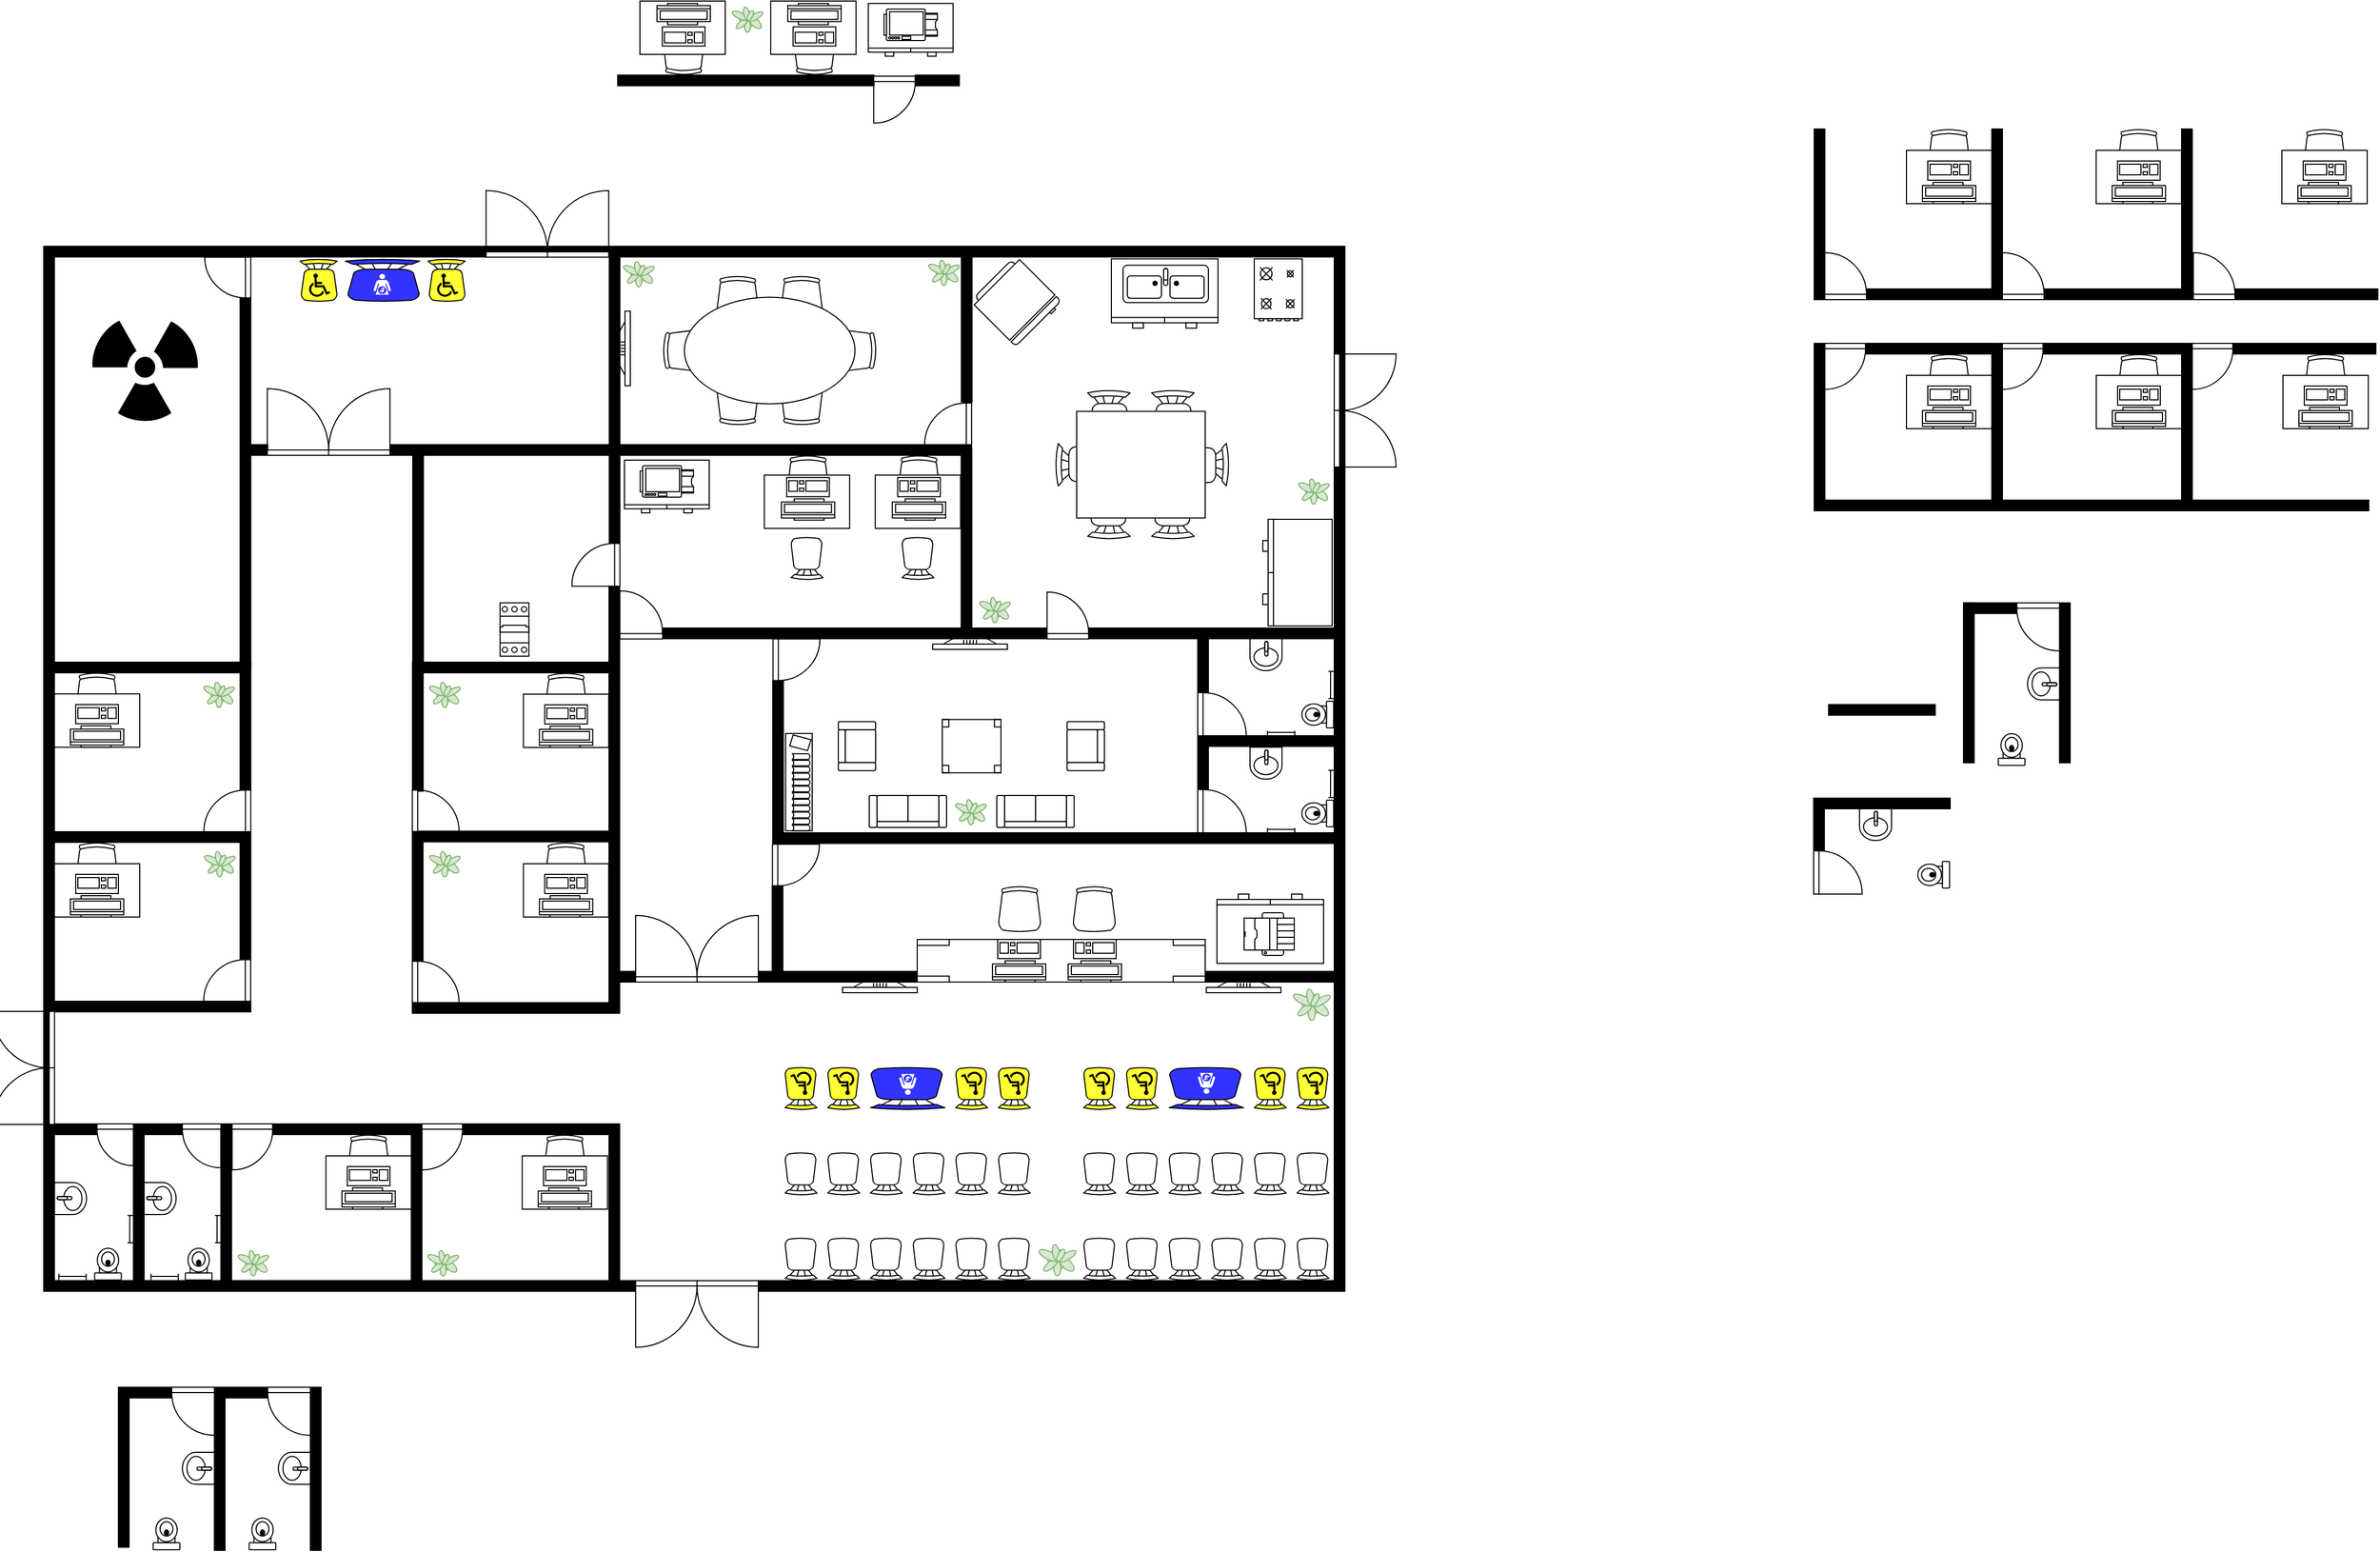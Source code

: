 <mxfile version="26.0.15">
  <diagram name="Página-1" id="THV_jR3SFHk6CQtBX6WG">
    <mxGraphModel dx="2597" dy="1935" grid="1" gridSize="10" guides="1" tooltips="1" connect="1" arrows="1" fold="1" page="0" pageScale="1" pageWidth="827" pageHeight="1169" background="none" math="0" shadow="0">
      <root>
        <mxCell id="0" />
        <mxCell id="1" parent="0" />
        <mxCell id="6sBdYNOKg4DvN8dYeQ6p-444" value="" style="verticalLabelPosition=bottom;html=1;verticalAlign=top;align=center;shape=mxgraph.floorplan.room;fillColor=strokeColor;rotation=-90;" parent="1" vertex="1">
          <mxGeometry x="-1535" y="-325" width="980" height="10" as="geometry" />
        </mxCell>
        <mxCell id="6sBdYNOKg4DvN8dYeQ6p-445" value="" style="verticalLabelPosition=bottom;html=1;verticalAlign=top;align=center;shape=mxgraph.floorplan.room;fillColor=strokeColor;rotation=90;" parent="1" vertex="1">
          <mxGeometry x="-777.5" y="-112.5" width="10" height="555" as="geometry" />
        </mxCell>
        <mxCell id="6sBdYNOKg4DvN8dYeQ6p-446" value="" style="verticalLabelPosition=bottom;html=1;verticalAlign=top;align=center;shape=mxgraph.floorplan.room;fillColor=strokeColor;rotation=90;" parent="1" vertex="1">
          <mxGeometry x="-445" y="-1415" width="10" height="1220" as="geometry" />
        </mxCell>
        <mxCell id="6sBdYNOKg4DvN8dYeQ6p-447" value="" style="verticalLabelPosition=bottom;html=1;verticalAlign=top;align=center;shape=mxgraph.floorplan.room;fillColor=strokeColor;rotation=-90;" parent="1" vertex="1">
          <mxGeometry x="-325" y="-325" width="980" height="10" as="geometry" />
        </mxCell>
        <mxCell id="6sBdYNOKg4DvN8dYeQ6p-448" value="" style="verticalLabelPosition=bottom;html=1;verticalAlign=top;align=center;shape=mxgraph.floorplan.doorUneven;dx=0.5;" parent="1" vertex="1">
          <mxGeometry x="-495" y="160" width="115" height="50" as="geometry" />
        </mxCell>
        <mxCell id="6sBdYNOKg4DvN8dYeQ6p-470" value="" style="verticalLabelPosition=bottom;html=1;verticalAlign=top;align=center;shape=mxgraph.floorplan.chair;strokeColor=default;fontFamily=Helvetica;fontSize=12;fontColor=default;fillColor=default;rotation=-180;" parent="1" vertex="1">
          <mxGeometry x="-355" y="120" width="30" height="40" as="geometry" />
        </mxCell>
        <mxCell id="6sBdYNOKg4DvN8dYeQ6p-471" value="" style="verticalLabelPosition=bottom;html=1;verticalAlign=top;align=center;shape=mxgraph.floorplan.chair;strokeColor=default;fontFamily=Helvetica;fontSize=12;fontColor=default;fillColor=default;rotation=-180;" parent="1" vertex="1">
          <mxGeometry x="-315" y="120" width="30" height="40" as="geometry" />
        </mxCell>
        <mxCell id="6sBdYNOKg4DvN8dYeQ6p-472" value="" style="verticalLabelPosition=bottom;html=1;verticalAlign=top;align=center;shape=mxgraph.floorplan.chair;strokeColor=default;fontFamily=Helvetica;fontSize=12;fontColor=default;fillColor=default;rotation=-180;" parent="1" vertex="1">
          <mxGeometry x="-275" y="120" width="30" height="40" as="geometry" />
        </mxCell>
        <mxCell id="6sBdYNOKg4DvN8dYeQ6p-473" value="" style="verticalLabelPosition=bottom;html=1;verticalAlign=top;align=center;shape=mxgraph.floorplan.chair;strokeColor=default;fontFamily=Helvetica;fontSize=12;fontColor=default;fillColor=default;rotation=-180;" parent="1" vertex="1">
          <mxGeometry x="-235" y="120" width="30" height="40" as="geometry" />
        </mxCell>
        <mxCell id="6sBdYNOKg4DvN8dYeQ6p-474" value="" style="verticalLabelPosition=bottom;html=1;verticalAlign=top;align=center;shape=mxgraph.floorplan.chair;strokeColor=default;fontFamily=Helvetica;fontSize=12;fontColor=default;fillColor=default;rotation=-180;" parent="1" vertex="1">
          <mxGeometry x="-195" y="120" width="30" height="40" as="geometry" />
        </mxCell>
        <mxCell id="6sBdYNOKg4DvN8dYeQ6p-475" value="" style="verticalLabelPosition=bottom;html=1;verticalAlign=top;align=center;shape=mxgraph.floorplan.chair;strokeColor=default;fontFamily=Helvetica;fontSize=12;fontColor=default;fillColor=default;rotation=-180;" parent="1" vertex="1">
          <mxGeometry x="-155" y="120" width="30" height="40" as="geometry" />
        </mxCell>
        <mxCell id="6sBdYNOKg4DvN8dYeQ6p-476" value="" style="verticalLabelPosition=bottom;html=1;verticalAlign=top;align=center;shape=mxgraph.floorplan.chair;strokeColor=default;fontFamily=Helvetica;fontSize=12;fontColor=default;fillColor=default;rotation=-180;" parent="1" vertex="1">
          <mxGeometry x="-355" y="40" width="30" height="40" as="geometry" />
        </mxCell>
        <mxCell id="6sBdYNOKg4DvN8dYeQ6p-477" value="" style="verticalLabelPosition=bottom;html=1;verticalAlign=top;align=center;shape=mxgraph.floorplan.chair;strokeColor=default;fontFamily=Helvetica;fontSize=12;fontColor=default;fillColor=default;rotation=-180;" parent="1" vertex="1">
          <mxGeometry x="-315" y="40" width="30" height="40" as="geometry" />
        </mxCell>
        <mxCell id="6sBdYNOKg4DvN8dYeQ6p-478" value="" style="verticalLabelPosition=bottom;html=1;verticalAlign=top;align=center;shape=mxgraph.floorplan.chair;strokeColor=default;fontFamily=Helvetica;fontSize=12;fontColor=default;fillColor=default;rotation=-180;" parent="1" vertex="1">
          <mxGeometry x="-275" y="40" width="30" height="40" as="geometry" />
        </mxCell>
        <mxCell id="6sBdYNOKg4DvN8dYeQ6p-479" value="" style="verticalLabelPosition=bottom;html=1;verticalAlign=top;align=center;shape=mxgraph.floorplan.chair;strokeColor=default;fontFamily=Helvetica;fontSize=12;fontColor=default;fillColor=default;rotation=-180;" parent="1" vertex="1">
          <mxGeometry x="-235" y="40" width="30" height="40" as="geometry" />
        </mxCell>
        <mxCell id="6sBdYNOKg4DvN8dYeQ6p-480" value="" style="verticalLabelPosition=bottom;html=1;verticalAlign=top;align=center;shape=mxgraph.floorplan.chair;strokeColor=default;fontFamily=Helvetica;fontSize=12;fontColor=default;fillColor=default;rotation=-180;" parent="1" vertex="1">
          <mxGeometry x="-195" y="40" width="30" height="40" as="geometry" />
        </mxCell>
        <mxCell id="6sBdYNOKg4DvN8dYeQ6p-481" value="" style="verticalLabelPosition=bottom;html=1;verticalAlign=top;align=center;shape=mxgraph.floorplan.chair;strokeColor=default;fontFamily=Helvetica;fontSize=12;fontColor=default;fillColor=default;rotation=-180;" parent="1" vertex="1">
          <mxGeometry x="-155" y="40" width="30" height="40" as="geometry" />
        </mxCell>
        <mxCell id="6sBdYNOKg4DvN8dYeQ6p-488" value="" style="verticalLabelPosition=bottom;html=1;verticalAlign=top;align=center;shape=mxgraph.floorplan.chair;strokeColor=default;fontFamily=Helvetica;fontSize=12;fontColor=default;fillColor=#FFFF33;rotation=-180;" parent="1" vertex="1">
          <mxGeometry x="-75" y="-40" width="30" height="40" as="geometry" />
        </mxCell>
        <mxCell id="6sBdYNOKg4DvN8dYeQ6p-489" value="" style="verticalLabelPosition=bottom;html=1;verticalAlign=top;align=center;shape=mxgraph.floorplan.chair;strokeColor=default;fontFamily=Helvetica;fontSize=12;fontColor=default;fillColor=#FFFF33;rotation=-180;" parent="1" vertex="1">
          <mxGeometry x="-35" y="-40" width="30" height="40" as="geometry" />
        </mxCell>
        <mxCell id="6sBdYNOKg4DvN8dYeQ6p-490" value="" style="verticalLabelPosition=bottom;html=1;verticalAlign=top;align=center;shape=mxgraph.floorplan.chair;strokeColor=default;fontFamily=Helvetica;fontSize=12;fontColor=default;fillColor=#3333FF;rotation=-180;" parent="1" vertex="1">
          <mxGeometry x="5" y="-40" width="70" height="40" as="geometry" />
        </mxCell>
        <mxCell id="6sBdYNOKg4DvN8dYeQ6p-492" value="" style="verticalLabelPosition=bottom;html=1;verticalAlign=top;align=center;shape=mxgraph.floorplan.chair;strokeColor=default;fontFamily=Helvetica;fontSize=12;fontColor=default;fillColor=#FFFF33;rotation=-180;" parent="1" vertex="1">
          <mxGeometry x="85" y="-40" width="30" height="40" as="geometry" />
        </mxCell>
        <mxCell id="6sBdYNOKg4DvN8dYeQ6p-493" value="" style="verticalLabelPosition=bottom;html=1;verticalAlign=top;align=center;shape=mxgraph.floorplan.chair;strokeColor=default;fontFamily=Helvetica;fontSize=12;fontColor=default;fillColor=#FFFF33;rotation=-180;" parent="1" vertex="1">
          <mxGeometry x="125" y="-40" width="30" height="40" as="geometry" />
        </mxCell>
        <mxCell id="6sBdYNOKg4DvN8dYeQ6p-494" value="" style="verticalLabelPosition=bottom;html=1;verticalAlign=top;align=center;shape=mxgraph.floorplan.chair;strokeColor=default;fontFamily=Helvetica;fontSize=12;fontColor=default;fillColor=default;rotation=-180;" parent="1" vertex="1">
          <mxGeometry x="-75" y="40" width="30" height="40" as="geometry" />
        </mxCell>
        <mxCell id="6sBdYNOKg4DvN8dYeQ6p-495" value="" style="verticalLabelPosition=bottom;html=1;verticalAlign=top;align=center;shape=mxgraph.floorplan.chair;strokeColor=default;fontFamily=Helvetica;fontSize=12;fontColor=default;fillColor=default;rotation=-180;" parent="1" vertex="1">
          <mxGeometry x="-35" y="40" width="30" height="40" as="geometry" />
        </mxCell>
        <mxCell id="6sBdYNOKg4DvN8dYeQ6p-496" value="" style="verticalLabelPosition=bottom;html=1;verticalAlign=top;align=center;shape=mxgraph.floorplan.chair;strokeColor=default;fontFamily=Helvetica;fontSize=12;fontColor=default;fillColor=default;rotation=-180;" parent="1" vertex="1">
          <mxGeometry x="5" y="40" width="30" height="40" as="geometry" />
        </mxCell>
        <mxCell id="6sBdYNOKg4DvN8dYeQ6p-497" value="" style="verticalLabelPosition=bottom;html=1;verticalAlign=top;align=center;shape=mxgraph.floorplan.chair;strokeColor=default;fontFamily=Helvetica;fontSize=12;fontColor=default;fillColor=default;rotation=-180;" parent="1" vertex="1">
          <mxGeometry x="45" y="40" width="30" height="40" as="geometry" />
        </mxCell>
        <mxCell id="6sBdYNOKg4DvN8dYeQ6p-498" value="" style="verticalLabelPosition=bottom;html=1;verticalAlign=top;align=center;shape=mxgraph.floorplan.chair;strokeColor=default;fontFamily=Helvetica;fontSize=12;fontColor=default;fillColor=default;rotation=-180;" parent="1" vertex="1">
          <mxGeometry x="85" y="40" width="30" height="40" as="geometry" />
        </mxCell>
        <mxCell id="6sBdYNOKg4DvN8dYeQ6p-499" value="" style="verticalLabelPosition=bottom;html=1;verticalAlign=top;align=center;shape=mxgraph.floorplan.chair;strokeColor=default;fontFamily=Helvetica;fontSize=12;fontColor=default;fillColor=default;rotation=-180;" parent="1" vertex="1">
          <mxGeometry x="125" y="40" width="30" height="40" as="geometry" />
        </mxCell>
        <mxCell id="6sBdYNOKg4DvN8dYeQ6p-500" value="" style="verticalLabelPosition=bottom;html=1;verticalAlign=top;align=center;shape=mxgraph.floorplan.chair;strokeColor=default;fontFamily=Helvetica;fontSize=12;fontColor=default;fillColor=default;rotation=-180;" parent="1" vertex="1">
          <mxGeometry x="-75" y="120" width="30" height="40" as="geometry" />
        </mxCell>
        <mxCell id="6sBdYNOKg4DvN8dYeQ6p-501" value="" style="verticalLabelPosition=bottom;html=1;verticalAlign=top;align=center;shape=mxgraph.floorplan.chair;strokeColor=default;fontFamily=Helvetica;fontSize=12;fontColor=default;fillColor=default;rotation=-180;" parent="1" vertex="1">
          <mxGeometry x="-35" y="120" width="30" height="40" as="geometry" />
        </mxCell>
        <mxCell id="6sBdYNOKg4DvN8dYeQ6p-502" value="" style="verticalLabelPosition=bottom;html=1;verticalAlign=top;align=center;shape=mxgraph.floorplan.chair;strokeColor=default;fontFamily=Helvetica;fontSize=12;fontColor=default;fillColor=default;rotation=-180;" parent="1" vertex="1">
          <mxGeometry x="5" y="120" width="30" height="40" as="geometry" />
        </mxCell>
        <mxCell id="6sBdYNOKg4DvN8dYeQ6p-503" value="" style="verticalLabelPosition=bottom;html=1;verticalAlign=top;align=center;shape=mxgraph.floorplan.chair;strokeColor=default;fontFamily=Helvetica;fontSize=12;fontColor=default;fillColor=default;rotation=-180;" parent="1" vertex="1">
          <mxGeometry x="45" y="120" width="30" height="40" as="geometry" />
        </mxCell>
        <mxCell id="6sBdYNOKg4DvN8dYeQ6p-504" value="" style="verticalLabelPosition=bottom;html=1;verticalAlign=top;align=center;shape=mxgraph.floorplan.chair;strokeColor=default;fontFamily=Helvetica;fontSize=12;fontColor=default;fillColor=default;rotation=-180;" parent="1" vertex="1">
          <mxGeometry x="85" y="120" width="30" height="40" as="geometry" />
        </mxCell>
        <mxCell id="6sBdYNOKg4DvN8dYeQ6p-505" value="" style="verticalLabelPosition=bottom;html=1;verticalAlign=top;align=center;shape=mxgraph.floorplan.chair;strokeColor=default;fontFamily=Helvetica;fontSize=12;fontColor=default;fillColor=default;rotation=-180;" parent="1" vertex="1">
          <mxGeometry x="125" y="120" width="30" height="40" as="geometry" />
        </mxCell>
        <mxCell id="6sBdYNOKg4DvN8dYeQ6p-507" value="" style="verticalLabelPosition=bottom;html=1;verticalAlign=top;align=center;shape=mxgraph.floorplan.table;strokeColor=default;fontFamily=Helvetica;fontSize=12;fontColor=default;fillColor=default;" parent="1" vertex="1">
          <mxGeometry x="-231" y="-160" width="270" height="40" as="geometry" />
        </mxCell>
        <mxCell id="6sBdYNOKg4DvN8dYeQ6p-508" value="" style="verticalLabelPosition=bottom;html=1;verticalAlign=top;align=center;shape=mxgraph.floorplan.workstation;strokeColor=default;fontFamily=Helvetica;fontSize=12;fontColor=default;fillColor=default;rotation=-180;" parent="1" vertex="1">
          <mxGeometry x="-160.5" y="-160" width="50" height="40" as="geometry" />
        </mxCell>
        <mxCell id="6sBdYNOKg4DvN8dYeQ6p-510" value="" style="verticalLabelPosition=bottom;html=1;verticalAlign=top;align=center;shape=mxgraph.floorplan.workstation;strokeColor=default;fontFamily=Helvetica;fontSize=12;fontColor=default;fillColor=default;rotation=-180;" parent="1" vertex="1">
          <mxGeometry x="-89.5" y="-160" width="50" height="40" as="geometry" />
        </mxCell>
        <mxCell id="6sBdYNOKg4DvN8dYeQ6p-512" value="" style="verticalLabelPosition=bottom;html=1;verticalAlign=top;align=center;shape=mxgraph.floorplan.office_chair;strokeColor=default;fontFamily=Helvetica;fontSize=12;fontColor=default;fillColor=default;" parent="1" vertex="1">
          <mxGeometry x="-155" y="-210" width="40" height="43" as="geometry" />
        </mxCell>
        <mxCell id="6sBdYNOKg4DvN8dYeQ6p-513" value="" style="verticalLabelPosition=bottom;html=1;verticalAlign=top;align=center;shape=mxgraph.floorplan.office_chair;strokeColor=default;fontFamily=Helvetica;fontSize=12;fontColor=default;fillColor=default;" parent="1" vertex="1">
          <mxGeometry x="-85" y="-210" width="40" height="43" as="geometry" />
        </mxCell>
        <mxCell id="6sBdYNOKg4DvN8dYeQ6p-515" value="" style="verticalLabelPosition=bottom;html=1;verticalAlign=top;align=center;shape=mxgraph.floorplan.wall;fillColor=strokeColor;strokeColor=default;fontFamily=Helvetica;fontSize=12;fontColor=default;" parent="1" vertex="1">
          <mxGeometry x="40" y="-130" width="120" height="10" as="geometry" />
        </mxCell>
        <mxCell id="6sBdYNOKg4DvN8dYeQ6p-516" value="" style="verticalLabelPosition=bottom;html=1;verticalAlign=top;align=center;shape=mxgraph.floorplan.wall;fillColor=strokeColor;strokeColor=default;fontFamily=Helvetica;fontSize=12;fontColor=default;" parent="1" vertex="1">
          <mxGeometry x="-380" y="-130" width="149" height="10" as="geometry" />
        </mxCell>
        <mxCell id="6sBdYNOKg4DvN8dYeQ6p-517" value="" style="verticalLabelPosition=bottom;html=1;verticalAlign=top;align=center;shape=mxgraph.floorplan.wall;fillColor=strokeColor;direction=south;strokeColor=default;fontFamily=Helvetica;fontSize=12;fontColor=default;" parent="1" vertex="1">
          <mxGeometry x="-366.5" y="-210" width="9" height="80" as="geometry" />
        </mxCell>
        <mxCell id="6sBdYNOKg4DvN8dYeQ6p-521" value="" style="verticalLabelPosition=bottom;html=1;verticalAlign=top;align=center;shape=mxgraph.floorplan.doorRight;aspect=fixed;strokeColor=default;fontFamily=Helvetica;fontSize=12;fontColor=default;fillColor=default;rotation=-90;" parent="1" vertex="1">
          <mxGeometry x="-365.5" y="-250.5" width="39" height="41.44" as="geometry" />
        </mxCell>
        <mxCell id="6sBdYNOKg4DvN8dYeQ6p-522" value="" style="verticalLabelPosition=bottom;html=1;verticalAlign=top;align=center;shape=mxgraph.floorplan.dresser;strokeColor=default;fontFamily=Helvetica;fontSize=12;fontColor=default;fillColor=default;rotation=-180;" parent="1" vertex="1">
          <mxGeometry x="50" y="-202.5" width="100" height="65" as="geometry" />
        </mxCell>
        <mxCell id="6sBdYNOKg4DvN8dYeQ6p-524" value="" style="verticalLabelPosition=bottom;html=1;verticalAlign=top;align=center;shape=mxgraph.floorplan.printer;strokeColor=default;fontFamily=Helvetica;fontSize=12;fontColor=default;fillColor=default;rotation=90;" parent="1" vertex="1">
          <mxGeometry x="79" y="-188.5" width="40" height="47" as="geometry" />
        </mxCell>
        <mxCell id="6sBdYNOKg4DvN8dYeQ6p-525" value="" style="verticalLabelPosition=bottom;html=1;verticalAlign=top;align=center;shape=mxgraph.floorplan.plant;strokeColor=#82b366;fontFamily=Helvetica;fontSize=12;fillColor=#d5e8d4;" parent="1" vertex="1">
          <mxGeometry x="123" y="-115" width="30" height="31" as="geometry" />
        </mxCell>
        <mxCell id="6sBdYNOKg4DvN8dYeQ6p-526" value="" style="verticalLabelPosition=bottom;html=1;verticalAlign=top;align=center;shape=mxgraph.floorplan.plant;strokeColor=#82b366;fontFamily=Helvetica;fontSize=12;fillColor=#d5e8d4;" parent="1" vertex="1">
          <mxGeometry x="-115.5" y="124.5" width="30" height="31" as="geometry" />
        </mxCell>
        <mxCell id="6sBdYNOKg4DvN8dYeQ6p-527" value="" style="verticalLabelPosition=bottom;html=1;verticalAlign=top;align=center;shape=mxgraph.floorplan.couch;strokeColor=default;fontFamily=Helvetica;fontSize=12;fontColor=default;fillColor=default;rotation=90;direction=south;" parent="1" vertex="1">
          <mxGeometry x="-135.13" y="-316.25" width="30" height="72.5" as="geometry" />
        </mxCell>
        <mxCell id="6sBdYNOKg4DvN8dYeQ6p-528" value="" style="verticalLabelPosition=bottom;html=1;verticalAlign=top;align=center;shape=mxgraph.floorplan.couch;strokeColor=default;fontFamily=Helvetica;fontSize=12;fontColor=default;fillColor=default;rotation=-180;" parent="1" vertex="1">
          <mxGeometry x="-276" y="-295" width="72.5" height="30" as="geometry" />
        </mxCell>
        <mxCell id="6sBdYNOKg4DvN8dYeQ6p-529" value="" style="verticalLabelPosition=bottom;html=1;verticalAlign=top;align=center;shape=mxgraph.floorplan.plant;strokeColor=#82b366;fontFamily=Helvetica;fontSize=12;fillColor=#d5e8d4;" parent="1" vertex="1">
          <mxGeometry x="-194" y="-292.5" width="25" height="25" as="geometry" />
        </mxCell>
        <mxCell id="6sBdYNOKg4DvN8dYeQ6p-530" value="" style="verticalLabelPosition=bottom;html=1;verticalAlign=top;align=center;shape=mxgraph.floorplan.table;strokeColor=default;fontFamily=Helvetica;fontSize=12;fontColor=default;fillColor=default;" parent="1" vertex="1">
          <mxGeometry x="-207.5" y="-366.25" width="55" height="50" as="geometry" />
        </mxCell>
        <mxCell id="6sBdYNOKg4DvN8dYeQ6p-543" value="" style="verticalLabelPosition=bottom;html=1;verticalAlign=top;align=center;shape=mxgraph.floorplan.wall;fillColor=strokeColor;strokeColor=default;fontFamily=Helvetica;fontSize=12;fontColor=default;perimeterSpacing=0;" parent="1" vertex="1">
          <mxGeometry x="-366.5" y="-260" width="526.5" height="10" as="geometry" />
        </mxCell>
        <mxCell id="MSX6HTeKCzLweOMTaPtv-2" value="" style="verticalLabelPosition=bottom;html=1;verticalAlign=top;align=center;shape=mxgraph.floorplan.chair;strokeColor=default;fontFamily=Helvetica;fontSize=12;fontColor=default;fillColor=#3333FF;rotation=-180;" parent="1" vertex="1">
          <mxGeometry x="-275" y="-40" width="70" height="40" as="geometry" />
        </mxCell>
        <mxCell id="MSX6HTeKCzLweOMTaPtv-3" value="" style="verticalLabelPosition=bottom;html=1;verticalAlign=top;align=center;shape=mxgraph.floorplan.chair;strokeColor=default;fontFamily=Helvetica;fontSize=12;fontColor=default;fillColor=#FFFF33;rotation=-180;" parent="1" vertex="1">
          <mxGeometry x="-155" y="-40" width="30" height="40" as="geometry" />
        </mxCell>
        <mxCell id="MSX6HTeKCzLweOMTaPtv-4" value="" style="verticalLabelPosition=bottom;html=1;verticalAlign=top;align=center;shape=mxgraph.floorplan.bookcase;rotation=-90;direction=east;" parent="1" vertex="1">
          <mxGeometry x="-387.625" y="-319.995" width="91.25" height="25" as="geometry" />
        </mxCell>
        <mxCell id="MSX6HTeKCzLweOMTaPtv-19" value="" style="verticalLabelPosition=bottom;html=1;verticalAlign=top;align=center;shape=mxgraph.floorplan.doorUneven;dx=0.5;direction=west;" parent="1" vertex="1">
          <mxGeometry x="-495" y="-170" width="115" height="50" as="geometry" />
        </mxCell>
        <mxCell id="MSX6HTeKCzLweOMTaPtv-20" value="" style="verticalLabelPosition=bottom;html=1;verticalAlign=top;align=center;shape=mxgraph.floorplan.wall;fillColor=strokeColor;strokeColor=default;fontFamily=Helvetica;fontSize=12;fontColor=default;" parent="1" vertex="1">
          <mxGeometry x="-520" y="-130" width="25" height="10" as="geometry" />
        </mxCell>
        <mxCell id="MSX6HTeKCzLweOMTaPtv-21" value="" style="verticalLabelPosition=bottom;html=1;verticalAlign=top;align=center;shape=mxgraph.floorplan.wall;fillColor=strokeColor;strokeColor=default;fontFamily=Helvetica;fontSize=12;fontColor=default;direction=south;" parent="1" vertex="1">
          <mxGeometry x="-520" y="-491" width="10" height="380" as="geometry" />
        </mxCell>
        <mxCell id="MSX6HTeKCzLweOMTaPtv-22" value="" style="verticalLabelPosition=bottom;html=1;verticalAlign=top;align=center;shape=mxgraph.floorplan.wall;fillColor=strokeColor;strokeColor=default;fontFamily=Helvetica;fontSize=12;fontColor=default;direction=south;" parent="1" vertex="1">
          <mxGeometry x="-704.25" y="-420" width="10" height="121" as="geometry" />
        </mxCell>
        <mxCell id="MSX6HTeKCzLweOMTaPtv-24" value="" style="verticalLabelPosition=bottom;html=1;verticalAlign=top;align=center;shape=mxgraph.floorplan.chair;strokeColor=default;fontFamily=Helvetica;fontSize=12;fontColor=default;fillColor=#FFFF33;rotation=-180;" parent="1" vertex="1">
          <mxGeometry x="-195" y="-40" width="30" height="40" as="geometry" />
        </mxCell>
        <mxCell id="MSX6HTeKCzLweOMTaPtv-25" value="" style="verticalLabelPosition=bottom;html=1;verticalAlign=top;align=center;shape=mxgraph.floorplan.room;fillColor=strokeColor;rotation=90;" parent="1" vertex="1">
          <mxGeometry x="-112.64" y="-107.38" width="10" height="544.74" as="geometry" />
        </mxCell>
        <mxCell id="MSX6HTeKCzLweOMTaPtv-31" value="" style="verticalLabelPosition=bottom;html=1;verticalAlign=top;align=center;shape=mxgraph.floorplan.wall;fillColor=strokeColor;direction=south;" parent="1" vertex="1">
          <mxGeometry x="-520" y="-241" width="10" height="150" as="geometry" />
        </mxCell>
        <mxCell id="MSX6HTeKCzLweOMTaPtv-35" value="" style="verticalLabelPosition=bottom;html=1;verticalAlign=top;align=center;shape=mxgraph.floorplan.wall;fillColor=strokeColor;direction=south;" parent="1" vertex="1">
          <mxGeometry x="-705.37" y="13.01" width="10" height="149" as="geometry" />
        </mxCell>
        <mxCell id="MSX6HTeKCzLweOMTaPtv-38" value="" style="verticalLabelPosition=bottom;html=1;verticalAlign=top;align=center;shape=mxgraph.floorplan.wall;fillColor=strokeColor;direction=south;" parent="1" vertex="1">
          <mxGeometry x="-865.87" y="-420" width="10" height="120" as="geometry" />
        </mxCell>
        <mxCell id="MSX6HTeKCzLweOMTaPtv-42" value="" style="verticalLabelPosition=bottom;html=1;verticalAlign=top;align=center;shape=mxgraph.floorplan.wall;fillColor=strokeColor;" parent="1" vertex="1">
          <mxGeometry x="-1049.87" y="160.01" width="520" height="10" as="geometry" />
        </mxCell>
        <mxCell id="MSX6HTeKCzLweOMTaPtv-44" value="" style="verticalLabelPosition=bottom;html=1;verticalAlign=top;align=center;shape=mxgraph.floorplan.flat_tv;" parent="1" vertex="1">
          <mxGeometry x="-301" y="-120" width="70" height="10" as="geometry" />
        </mxCell>
        <mxCell id="MSX6HTeKCzLweOMTaPtv-45" value="" style="verticalLabelPosition=bottom;html=1;verticalAlign=top;align=center;shape=mxgraph.floorplan.flat_tv;" parent="1" vertex="1">
          <mxGeometry x="40" y="-120" width="70" height="10" as="geometry" />
        </mxCell>
        <mxCell id="MSX6HTeKCzLweOMTaPtv-46" value="" style="verticalLabelPosition=bottom;html=1;verticalAlign=top;align=center;shape=mxgraph.floorplan.sofa;direction=north;" parent="1" vertex="1">
          <mxGeometry x="-305" y="-364.25" width="35" height="46" as="geometry" />
        </mxCell>
        <mxCell id="MSX6HTeKCzLweOMTaPtv-48" value="" style="verticalLabelPosition=bottom;html=1;verticalAlign=top;align=center;shape=mxgraph.floorplan.wall;fillColor=strokeColor;direction=south;strokeColor=default;fontFamily=Helvetica;fontSize=12;fontColor=default;" parent="1" vertex="1">
          <mxGeometry x="840" y="-475.63" width="10" height="150" as="geometry" />
        </mxCell>
        <mxCell id="MSX6HTeKCzLweOMTaPtv-49" value="" style="verticalLabelPosition=bottom;html=1;verticalAlign=top;align=center;shape=mxgraph.floorplan.wall;fillColor=strokeColor;strokeColor=default;fontFamily=Helvetica;fontSize=12;fontColor=default;" parent="1" vertex="1">
          <mxGeometry x="750" y="-475.63" width="50" height="10" as="geometry" />
        </mxCell>
        <mxCell id="MSX6HTeKCzLweOMTaPtv-50" value="" style="verticalLabelPosition=bottom;html=1;verticalAlign=top;align=center;shape=mxgraph.floorplan.wall;fillColor=strokeColor;direction=south;strokeColor=default;fontFamily=Helvetica;fontSize=12;fontColor=default;" parent="1" vertex="1">
          <mxGeometry x="750" y="-475.63" width="10" height="150" as="geometry" />
        </mxCell>
        <mxCell id="MSX6HTeKCzLweOMTaPtv-51" value="" style="verticalLabelPosition=bottom;html=1;verticalAlign=top;align=center;shape=mxgraph.floorplan.doorRight;aspect=fixed;strokeColor=default;fontFamily=Helvetica;fontSize=12;fontColor=default;fillColor=default;" parent="1" vertex="1">
          <mxGeometry x="800.01" y="-475.63" width="40" height="42.5" as="geometry" />
        </mxCell>
        <mxCell id="MSX6HTeKCzLweOMTaPtv-52" value="" style="verticalLabelPosition=bottom;html=1;verticalAlign=top;align=center;shape=mxgraph.floorplan.toilet;strokeColor=default;fontFamily=Helvetica;fontSize=12;fontColor=default;fillColor=default;rotation=-90;direction=north;" parent="1" vertex="1">
          <mxGeometry x="780.255" y="-350.635" width="29.75" height="25" as="geometry" />
        </mxCell>
        <mxCell id="MSX6HTeKCzLweOMTaPtv-53" value="" style="verticalLabelPosition=bottom;html=1;verticalAlign=top;align=center;shape=mxgraph.floorplan.sink_1;direction=south;" parent="1" vertex="1">
          <mxGeometry x="810.01" y="-414.63" width="30" height="30" as="geometry" />
        </mxCell>
        <mxCell id="MSX6HTeKCzLweOMTaPtv-55" value="" style="verticalLabelPosition=bottom;html=1;verticalAlign=top;align=center;shape=mxgraph.floorplan.wall;fillColor=strokeColor;strokeColor=default;fontFamily=Helvetica;fontSize=12;fontColor=default;direction=south;" parent="1" vertex="1">
          <mxGeometry x="32" y="-445" width="10" height="53" as="geometry" />
        </mxCell>
        <mxCell id="MSX6HTeKCzLweOMTaPtv-58" value="" style="verticalLabelPosition=bottom;html=1;verticalAlign=top;align=center;shape=mxgraph.floorplan.toilet;strokeColor=default;fontFamily=Helvetica;fontSize=12;fontColor=default;fillColor=default;rotation=-90;direction=west;" parent="1" vertex="1">
          <mxGeometry x="132" y="-293" width="25" height="29.75" as="geometry" />
        </mxCell>
        <mxCell id="MSX6HTeKCzLweOMTaPtv-59" value="" style="verticalLabelPosition=bottom;html=1;verticalAlign=top;align=center;shape=mxgraph.floorplan.sink_1;direction=east;" parent="1" vertex="1">
          <mxGeometry x="81" y="-340.25" width="30" height="30" as="geometry" />
        </mxCell>
        <mxCell id="MSX6HTeKCzLweOMTaPtv-60" value="" style="verticalLabelPosition=bottom;html=1;verticalAlign=top;align=center;shape=mxgraph.floorplan.doorLeft;aspect=fixed;direction=north;" parent="1" vertex="1">
          <mxGeometry x="32" y="-300.48" width="43" height="40.48" as="geometry" />
        </mxCell>
        <mxCell id="MSX6HTeKCzLweOMTaPtv-61" value="" style="verticalLabelPosition=bottom;html=1;verticalAlign=top;align=center;shape=mxgraph.floorplan.wallCorner;fillColor=strokeColor;" parent="1" vertex="1">
          <mxGeometry x="32" y="-351" width="128" height="50" as="geometry" />
        </mxCell>
        <mxCell id="MSX6HTeKCzLweOMTaPtv-62" value="" style="verticalLabelPosition=bottom;html=1;verticalAlign=top;align=center;shape=mxgraph.floorplan.toilet;strokeColor=default;fontFamily=Helvetica;fontSize=12;fontColor=default;fillColor=default;rotation=-90;direction=west;" parent="1" vertex="1">
          <mxGeometry x="709.5" y="-235.5" width="25" height="29.75" as="geometry" />
        </mxCell>
        <mxCell id="MSX6HTeKCzLweOMTaPtv-63" value="" style="verticalLabelPosition=bottom;html=1;verticalAlign=top;align=center;shape=mxgraph.floorplan.sink_1;direction=east;" parent="1" vertex="1">
          <mxGeometry x="652.5" y="-282.74" width="30" height="30" as="geometry" />
        </mxCell>
        <mxCell id="MSX6HTeKCzLweOMTaPtv-64" value="" style="verticalLabelPosition=bottom;html=1;verticalAlign=top;align=center;shape=mxgraph.floorplan.doorLeft;aspect=fixed;direction=north;" parent="1" vertex="1">
          <mxGeometry x="609.5" y="-242.98" width="43" height="40.48" as="geometry" />
        </mxCell>
        <mxCell id="MSX6HTeKCzLweOMTaPtv-65" value="" style="verticalLabelPosition=bottom;html=1;verticalAlign=top;align=center;shape=mxgraph.floorplan.wallCorner;fillColor=strokeColor;" parent="1" vertex="1">
          <mxGeometry x="609.5" y="-292.5" width="128" height="49.52" as="geometry" />
        </mxCell>
        <mxCell id="MSX6HTeKCzLweOMTaPtv-66" value="" style="verticalLabelPosition=bottom;html=1;verticalAlign=top;align=center;shape=mxgraph.floorplan.doorLeft;aspect=fixed;direction=north;" parent="1" vertex="1">
          <mxGeometry x="32" y="-391.42" width="43" height="40.48" as="geometry" />
        </mxCell>
        <mxCell id="MSX6HTeKCzLweOMTaPtv-67" value="" style="verticalLabelPosition=bottom;html=1;verticalAlign=top;align=center;shape=mxgraph.floorplan.toilet;strokeColor=default;fontFamily=Helvetica;fontSize=12;fontColor=default;fillColor=default;rotation=-90;direction=west;" parent="1" vertex="1">
          <mxGeometry x="132" y="-385.75" width="25" height="29.75" as="geometry" />
        </mxCell>
        <mxCell id="MSX6HTeKCzLweOMTaPtv-68" value="" style="verticalLabelPosition=bottom;html=1;verticalAlign=top;align=center;shape=mxgraph.floorplan.sink_1;direction=east;" parent="1" vertex="1">
          <mxGeometry x="81" y="-442" width="30" height="30" as="geometry" />
        </mxCell>
        <mxCell id="MSX6HTeKCzLweOMTaPtv-69" value="" style="verticalLabelPosition=bottom;html=1;verticalAlign=top;align=center;shape=mxgraph.floorplan.flat_tv;" parent="1" vertex="1">
          <mxGeometry x="-216.5" y="-442" width="70" height="10" as="geometry" />
        </mxCell>
        <mxCell id="MSX6HTeKCzLweOMTaPtv-75" value="" style="verticalLabelPosition=bottom;html=1;verticalAlign=top;align=center;shape=mxgraph.floorplan.doorLeft;aspect=fixed;direction=north;" parent="1" vertex="1">
          <mxGeometry x="-704.37" y="-299.99" width="41.23" height="38.82" as="geometry" />
        </mxCell>
        <mxCell id="MSX6HTeKCzLweOMTaPtv-76" value="" style="verticalLabelPosition=bottom;html=1;verticalAlign=top;align=center;shape=mxgraph.floorplan.doorLeft;aspect=fixed;direction=east;" parent="1" vertex="1">
          <mxGeometry x="-873.365" y="13.005" width="38.13" height="40.5" as="geometry" />
        </mxCell>
        <mxCell id="MSX6HTeKCzLweOMTaPtv-77" value="" style="verticalLabelPosition=bottom;html=1;verticalAlign=top;align=center;shape=mxgraph.floorplan.doorLeft;aspect=fixed;direction=east;" parent="1" vertex="1">
          <mxGeometry x="-695.375" y="13.005" width="38.13" height="40.5" as="geometry" />
        </mxCell>
        <mxCell id="MSX6HTeKCzLweOMTaPtv-78" value="" style="verticalLabelPosition=bottom;html=1;verticalAlign=top;align=center;shape=mxgraph.floorplan.doorRight;aspect=fixed;rotation=-180;direction=north;" parent="1" vertex="1">
          <mxGeometry x="-897.435" y="-141.005" width="41.43" height="39" as="geometry" />
        </mxCell>
        <mxCell id="MSX6HTeKCzLweOMTaPtv-79" value="" style="verticalLabelPosition=bottom;html=1;verticalAlign=top;align=center;shape=mxgraph.floorplan.doorRight;aspect=fixed;rotation=-180;direction=north;" parent="1" vertex="1">
          <mxGeometry x="-897.305" y="-299.985" width="41.43" height="39" as="geometry" />
        </mxCell>
        <mxCell id="MSX6HTeKCzLweOMTaPtv-81" value="" style="verticalLabelPosition=bottom;html=1;verticalAlign=top;align=center;shape=mxgraph.floorplan.wall;fillColor=strokeColor;" parent="1" vertex="1">
          <mxGeometry x="-1040" y="-102.01" width="184.13" height="10" as="geometry" />
        </mxCell>
        <mxCell id="MSX6HTeKCzLweOMTaPtv-82" value="" style="verticalLabelPosition=bottom;html=1;verticalAlign=top;align=center;shape=mxgraph.floorplan.wall;fillColor=strokeColor;" parent="1" vertex="1">
          <mxGeometry x="-700" y="-420" width="182.25" height="10" as="geometry" />
        </mxCell>
        <mxCell id="MSX6HTeKCzLweOMTaPtv-83" value="" style="verticalLabelPosition=bottom;html=1;verticalAlign=top;align=center;shape=mxgraph.floorplan.wall;fillColor=strokeColor;" parent="1" vertex="1">
          <mxGeometry x="-1040" y="-261" width="180" height="10" as="geometry" />
        </mxCell>
        <mxCell id="MSX6HTeKCzLweOMTaPtv-84" value="" style="verticalLabelPosition=bottom;html=1;verticalAlign=top;align=center;shape=mxgraph.floorplan.wall;fillColor=strokeColor;" parent="1" vertex="1">
          <mxGeometry x="-835.23" y="13.0" width="134" height="10" as="geometry" />
        </mxCell>
        <mxCell id="MSX6HTeKCzLweOMTaPtv-86" value="" style="verticalLabelPosition=bottom;html=1;verticalAlign=top;align=center;shape=mxgraph.floorplan.wall;fillColor=strokeColor;" parent="1" vertex="1">
          <mxGeometry x="-657.25" y="13.01" width="137.25" height="10" as="geometry" />
        </mxCell>
        <mxCell id="MSX6HTeKCzLweOMTaPtv-96" value="" style="verticalLabelPosition=bottom;html=1;verticalAlign=top;align=center;shape=mxgraph.floorplan.office_chair;shadow=0;" parent="1" vertex="1">
          <mxGeometry x="-1020" y="-251" width="40" height="43" as="geometry" />
        </mxCell>
        <mxCell id="MSX6HTeKCzLweOMTaPtv-97" value="" style="shape=rect;shadow=0;html=1;" parent="1" vertex="1">
          <mxGeometry x="-1040" y="-231" width="80" height="50" as="geometry" />
        </mxCell>
        <mxCell id="MSX6HTeKCzLweOMTaPtv-98" value="" style="verticalLabelPosition=bottom;html=1;verticalAlign=top;align=center;shape=mxgraph.floorplan.workstation;shadow=0;flipV=1;" parent="1" vertex="1">
          <mxGeometry x="-1025" y="-221" width="50" height="40" as="geometry" />
        </mxCell>
        <mxCell id="MSX6HTeKCzLweOMTaPtv-99" value="" style="verticalLabelPosition=bottom;html=1;verticalAlign=top;align=center;shape=mxgraph.floorplan.office_chair;shadow=0;" parent="1" vertex="1">
          <mxGeometry x="-1020" y="-410.25" width="40" height="43" as="geometry" />
        </mxCell>
        <mxCell id="MSX6HTeKCzLweOMTaPtv-100" value="" style="shape=rect;shadow=0;html=1;" parent="1" vertex="1">
          <mxGeometry x="-1040" y="-390.25" width="80" height="50" as="geometry" />
        </mxCell>
        <mxCell id="MSX6HTeKCzLweOMTaPtv-101" value="" style="verticalLabelPosition=bottom;html=1;verticalAlign=top;align=center;shape=mxgraph.floorplan.workstation;shadow=0;flipV=1;" parent="1" vertex="1">
          <mxGeometry x="-1025" y="-380.25" width="50" height="40" as="geometry" />
        </mxCell>
        <mxCell id="MSX6HTeKCzLweOMTaPtv-102" value="" style="verticalLabelPosition=bottom;html=1;verticalAlign=top;align=center;shape=mxgraph.floorplan.office_chair;shadow=0;" parent="1" vertex="1">
          <mxGeometry x="-580.25" y="-251" width="40" height="43" as="geometry" />
        </mxCell>
        <mxCell id="MSX6HTeKCzLweOMTaPtv-103" value="" style="shape=rect;shadow=0;html=1;" parent="1" vertex="1">
          <mxGeometry x="-600.25" y="-231" width="80" height="50" as="geometry" />
        </mxCell>
        <mxCell id="MSX6HTeKCzLweOMTaPtv-104" value="" style="verticalLabelPosition=bottom;html=1;verticalAlign=top;align=center;shape=mxgraph.floorplan.workstation;shadow=0;flipV=1;" parent="1" vertex="1">
          <mxGeometry x="-585.25" y="-221" width="50" height="40" as="geometry" />
        </mxCell>
        <mxCell id="MSX6HTeKCzLweOMTaPtv-108" value="" style="verticalLabelPosition=bottom;html=1;verticalAlign=top;align=center;shape=mxgraph.floorplan.office_chair;shadow=0;" parent="1" vertex="1">
          <mxGeometry x="-580.25" y="-410" width="40" height="43" as="geometry" />
        </mxCell>
        <mxCell id="MSX6HTeKCzLweOMTaPtv-109" value="" style="shape=rect;shadow=0;html=1;" parent="1" vertex="1">
          <mxGeometry x="-600.25" y="-390" width="80" height="50" as="geometry" />
        </mxCell>
        <mxCell id="MSX6HTeKCzLweOMTaPtv-110" value="" style="verticalLabelPosition=bottom;html=1;verticalAlign=top;align=center;shape=mxgraph.floorplan.workstation;shadow=0;flipV=1;" parent="1" vertex="1">
          <mxGeometry x="-585.25" y="-380" width="50" height="40" as="geometry" />
        </mxCell>
        <mxCell id="MSX6HTeKCzLweOMTaPtv-111" value="" style="verticalLabelPosition=bottom;html=1;verticalAlign=top;align=center;shape=mxgraph.floorplan.office_chair;shadow=0;" parent="1" vertex="1">
          <mxGeometry x="-765.37" y="23.01" width="40" height="43" as="geometry" />
        </mxCell>
        <mxCell id="MSX6HTeKCzLweOMTaPtv-112" value="" style="shape=rect;shadow=0;html=1;" parent="1" vertex="1">
          <mxGeometry x="-785.37" y="43.01" width="80" height="50" as="geometry" />
        </mxCell>
        <mxCell id="MSX6HTeKCzLweOMTaPtv-113" value="" style="verticalLabelPosition=bottom;html=1;verticalAlign=top;align=center;shape=mxgraph.floorplan.workstation;shadow=0;flipV=1;" parent="1" vertex="1">
          <mxGeometry x="-770.37" y="53.01" width="50" height="40" as="geometry" />
        </mxCell>
        <mxCell id="MSX6HTeKCzLweOMTaPtv-114" value="" style="verticalLabelPosition=bottom;html=1;verticalAlign=top;align=center;shape=mxgraph.floorplan.office_chair;shadow=0;" parent="1" vertex="1">
          <mxGeometry x="-581.37" y="23.01" width="40" height="43" as="geometry" />
        </mxCell>
        <mxCell id="MSX6HTeKCzLweOMTaPtv-115" value="" style="shape=rect;shadow=0;html=1;" parent="1" vertex="1">
          <mxGeometry x="-601.37" y="43.01" width="80" height="50" as="geometry" />
        </mxCell>
        <mxCell id="MSX6HTeKCzLweOMTaPtv-116" value="" style="verticalLabelPosition=bottom;html=1;verticalAlign=top;align=center;shape=mxgraph.floorplan.workstation;shadow=0;flipV=1;" parent="1" vertex="1">
          <mxGeometry x="-586.37" y="53.01" width="50" height="40" as="geometry" />
        </mxCell>
        <mxCell id="MSX6HTeKCzLweOMTaPtv-117" value="" style="verticalLabelPosition=bottom;html=1;verticalAlign=top;align=center;shape=mxgraph.floorplan.wall;fillColor=strokeColor;strokeColor=default;fontFamily=Helvetica;fontSize=12;fontColor=default;direction=south;" parent="1" vertex="1">
          <mxGeometry x="610" y="-719" width="10" height="149" as="geometry" />
        </mxCell>
        <mxCell id="MSX6HTeKCzLweOMTaPtv-118" value="" style="verticalLabelPosition=bottom;html=1;verticalAlign=top;align=center;shape=mxgraph.floorplan.wall;fillColor=strokeColor;direction=south;" parent="1" vertex="1">
          <mxGeometry x="776.5" y="-719" width="10" height="150" as="geometry" />
        </mxCell>
        <mxCell id="MSX6HTeKCzLweOMTaPtv-119" value="" style="verticalLabelPosition=bottom;html=1;verticalAlign=top;align=center;shape=mxgraph.floorplan.wall;fillColor=strokeColor;direction=south;" parent="1" vertex="1">
          <mxGeometry x="954.5" y="-719" width="10" height="149" as="geometry" />
        </mxCell>
        <mxCell id="MSX6HTeKCzLweOMTaPtv-120" value="" style="verticalLabelPosition=bottom;html=1;verticalAlign=top;align=center;shape=mxgraph.floorplan.wall;fillColor=strokeColor;strokeColor=default;fontFamily=Helvetica;fontSize=12;fontColor=default;direction=south;" parent="1" vertex="1">
          <mxGeometry x="610" y="-920" width="10" height="160" as="geometry" />
        </mxCell>
        <mxCell id="MSX6HTeKCzLweOMTaPtv-121" value="" style="verticalLabelPosition=bottom;html=1;verticalAlign=top;align=center;shape=mxgraph.floorplan.wall;fillColor=strokeColor;direction=south;" parent="1" vertex="1">
          <mxGeometry x="776.5" y="-920" width="10" height="160" as="geometry" />
        </mxCell>
        <mxCell id="MSX6HTeKCzLweOMTaPtv-122" value="" style="verticalLabelPosition=bottom;html=1;verticalAlign=top;align=center;shape=mxgraph.floorplan.wall;fillColor=strokeColor;direction=south;" parent="1" vertex="1">
          <mxGeometry x="954.5" y="-920" width="10" height="160" as="geometry" />
        </mxCell>
        <mxCell id="MSX6HTeKCzLweOMTaPtv-123" value="" style="verticalLabelPosition=bottom;html=1;verticalAlign=top;align=center;shape=mxgraph.floorplan.wall;fillColor=strokeColor;" parent="1" vertex="1">
          <mxGeometry x="610" y="-572" width="520" height="10" as="geometry" />
        </mxCell>
        <mxCell id="MSX6HTeKCzLweOMTaPtv-124" value="" style="verticalLabelPosition=bottom;html=1;verticalAlign=top;align=center;shape=mxgraph.floorplan.doorLeft;aspect=fixed;direction=east;" parent="1" vertex="1">
          <mxGeometry x="619.995" y="-719.005" width="38.13" height="40.5" as="geometry" />
        </mxCell>
        <mxCell id="MSX6HTeKCzLweOMTaPtv-125" value="" style="verticalLabelPosition=bottom;html=1;verticalAlign=top;align=center;shape=mxgraph.floorplan.doorLeft;aspect=fixed;direction=east;" parent="1" vertex="1">
          <mxGeometry x="786.505" y="-719.005" width="38.13" height="40.5" as="geometry" />
        </mxCell>
        <mxCell id="MSX6HTeKCzLweOMTaPtv-126" value="" style="verticalLabelPosition=bottom;html=1;verticalAlign=top;align=center;shape=mxgraph.floorplan.doorLeft;aspect=fixed;direction=east;" parent="1" vertex="1">
          <mxGeometry x="964.495" y="-719.005" width="38.13" height="40.5" as="geometry" />
        </mxCell>
        <mxCell id="MSX6HTeKCzLweOMTaPtv-127" value="" style="verticalLabelPosition=bottom;html=1;verticalAlign=top;align=center;shape=mxgraph.floorplan.doorRight;aspect=fixed;rotation=-180;direction=east;" parent="1" vertex="1">
          <mxGeometry x="620" y="-801.43" width="39" height="41.43" as="geometry" />
        </mxCell>
        <mxCell id="MSX6HTeKCzLweOMTaPtv-128" value="" style="verticalLabelPosition=bottom;html=1;verticalAlign=top;align=center;shape=mxgraph.floorplan.doorRight;aspect=fixed;rotation=-180;direction=east;" parent="1" vertex="1">
          <mxGeometry x="786.5" y="-801.43" width="39" height="41.43" as="geometry" />
        </mxCell>
        <mxCell id="MSX6HTeKCzLweOMTaPtv-129" value="" style="verticalLabelPosition=bottom;html=1;verticalAlign=top;align=center;shape=mxgraph.floorplan.doorRight;aspect=fixed;rotation=-180;direction=east;" parent="1" vertex="1">
          <mxGeometry x="965.5" y="-801.43" width="39" height="41.43" as="geometry" />
        </mxCell>
        <mxCell id="MSX6HTeKCzLweOMTaPtv-130" value="" style="verticalLabelPosition=bottom;html=1;verticalAlign=top;align=center;shape=mxgraph.floorplan.wall;fillColor=strokeColor;" parent="1" vertex="1">
          <mxGeometry x="659.5" y="-770" width="120" height="10" as="geometry" />
        </mxCell>
        <mxCell id="MSX6HTeKCzLweOMTaPtv-131" value="" style="verticalLabelPosition=bottom;html=1;verticalAlign=top;align=center;shape=mxgraph.floorplan.wall;fillColor=strokeColor;" parent="1" vertex="1">
          <mxGeometry x="658" y="-719.01" width="120" height="10" as="geometry" />
        </mxCell>
        <mxCell id="MSX6HTeKCzLweOMTaPtv-132" value="" style="verticalLabelPosition=bottom;html=1;verticalAlign=top;align=center;shape=mxgraph.floorplan.wall;fillColor=strokeColor;" parent="1" vertex="1">
          <mxGeometry x="825.5" y="-770" width="134" height="10" as="geometry" />
        </mxCell>
        <mxCell id="MSX6HTeKCzLweOMTaPtv-133" value="" style="verticalLabelPosition=bottom;html=1;verticalAlign=top;align=center;shape=mxgraph.floorplan.wall;fillColor=strokeColor;" parent="1" vertex="1">
          <mxGeometry x="824.64" y="-719.01" width="134" height="10" as="geometry" />
        </mxCell>
        <mxCell id="MSX6HTeKCzLweOMTaPtv-134" value="" style="verticalLabelPosition=bottom;html=1;verticalAlign=top;align=center;shape=mxgraph.floorplan.wall;fillColor=strokeColor;" parent="1" vertex="1">
          <mxGeometry x="1004.5" y="-770" width="134" height="10" as="geometry" />
        </mxCell>
        <mxCell id="MSX6HTeKCzLweOMTaPtv-135" value="" style="verticalLabelPosition=bottom;html=1;verticalAlign=top;align=center;shape=mxgraph.floorplan.wall;fillColor=strokeColor;" parent="1" vertex="1">
          <mxGeometry x="1002.62" y="-719" width="134" height="10" as="geometry" />
        </mxCell>
        <mxCell id="MSX6HTeKCzLweOMTaPtv-136" value="" style="verticalLabelPosition=bottom;html=1;verticalAlign=top;align=center;shape=mxgraph.floorplan.office_chair;shadow=0;" parent="1" vertex="1">
          <mxGeometry x="716.5" y="-920" width="40" height="43" as="geometry" />
        </mxCell>
        <mxCell id="MSX6HTeKCzLweOMTaPtv-137" value="" style="shape=rect;shadow=0;html=1;" parent="1" vertex="1">
          <mxGeometry x="696.5" y="-900" width="80" height="50" as="geometry" />
        </mxCell>
        <mxCell id="MSX6HTeKCzLweOMTaPtv-138" value="" style="verticalLabelPosition=bottom;html=1;verticalAlign=top;align=center;shape=mxgraph.floorplan.workstation;shadow=0;flipV=1;" parent="1" vertex="1">
          <mxGeometry x="711.5" y="-890" width="50" height="40" as="geometry" />
        </mxCell>
        <mxCell id="MSX6HTeKCzLweOMTaPtv-139" value="" style="verticalLabelPosition=bottom;html=1;verticalAlign=top;align=center;shape=mxgraph.floorplan.office_chair;shadow=0;" parent="1" vertex="1">
          <mxGeometry x="894.37" y="-920" width="40" height="43" as="geometry" />
        </mxCell>
        <mxCell id="MSX6HTeKCzLweOMTaPtv-140" value="" style="shape=rect;shadow=0;html=1;" parent="1" vertex="1">
          <mxGeometry x="874.37" y="-900" width="80" height="50" as="geometry" />
        </mxCell>
        <mxCell id="MSX6HTeKCzLweOMTaPtv-141" value="" style="verticalLabelPosition=bottom;html=1;verticalAlign=top;align=center;shape=mxgraph.floorplan.workstation;shadow=0;flipV=1;" parent="1" vertex="1">
          <mxGeometry x="889.37" y="-890" width="50" height="40" as="geometry" />
        </mxCell>
        <mxCell id="MSX6HTeKCzLweOMTaPtv-142" value="" style="verticalLabelPosition=bottom;html=1;verticalAlign=top;align=center;shape=mxgraph.floorplan.office_chair;shadow=0;" parent="1" vertex="1">
          <mxGeometry x="1068.5" y="-920" width="40" height="43" as="geometry" />
        </mxCell>
        <mxCell id="MSX6HTeKCzLweOMTaPtv-143" value="" style="shape=rect;shadow=0;html=1;" parent="1" vertex="1">
          <mxGeometry x="1048.5" y="-900" width="80" height="50" as="geometry" />
        </mxCell>
        <mxCell id="MSX6HTeKCzLweOMTaPtv-144" value="" style="verticalLabelPosition=bottom;html=1;verticalAlign=top;align=center;shape=mxgraph.floorplan.workstation;shadow=0;flipV=1;" parent="1" vertex="1">
          <mxGeometry x="1063.5" y="-890" width="50" height="40" as="geometry" />
        </mxCell>
        <mxCell id="MSX6HTeKCzLweOMTaPtv-145" value="" style="verticalLabelPosition=bottom;html=1;verticalAlign=top;align=center;shape=mxgraph.floorplan.office_chair;shadow=0;" parent="1" vertex="1">
          <mxGeometry x="716.5" y="-709.01" width="40" height="43" as="geometry" />
        </mxCell>
        <mxCell id="MSX6HTeKCzLweOMTaPtv-146" value="" style="shape=rect;shadow=0;html=1;" parent="1" vertex="1">
          <mxGeometry x="696.5" y="-689.01" width="80" height="50" as="geometry" />
        </mxCell>
        <mxCell id="MSX6HTeKCzLweOMTaPtv-147" value="" style="verticalLabelPosition=bottom;html=1;verticalAlign=top;align=center;shape=mxgraph.floorplan.workstation;shadow=0;flipV=1;" parent="1" vertex="1">
          <mxGeometry x="711.5" y="-679.01" width="50" height="40" as="geometry" />
        </mxCell>
        <mxCell id="MSX6HTeKCzLweOMTaPtv-148" value="" style="verticalLabelPosition=bottom;html=1;verticalAlign=top;align=center;shape=mxgraph.floorplan.office_chair;shadow=0;" parent="1" vertex="1">
          <mxGeometry x="894.5" y="-709" width="40" height="43" as="geometry" />
        </mxCell>
        <mxCell id="MSX6HTeKCzLweOMTaPtv-149" value="" style="shape=rect;shadow=0;html=1;" parent="1" vertex="1">
          <mxGeometry x="874.5" y="-689" width="80" height="50" as="geometry" />
        </mxCell>
        <mxCell id="MSX6HTeKCzLweOMTaPtv-150" value="" style="verticalLabelPosition=bottom;html=1;verticalAlign=top;align=center;shape=mxgraph.floorplan.workstation;shadow=0;flipV=1;" parent="1" vertex="1">
          <mxGeometry x="889.5" y="-679" width="50" height="40" as="geometry" />
        </mxCell>
        <mxCell id="MSX6HTeKCzLweOMTaPtv-151" value="" style="verticalLabelPosition=bottom;html=1;verticalAlign=top;align=center;shape=mxgraph.floorplan.office_chair;shadow=0;" parent="1" vertex="1">
          <mxGeometry x="1069.5" y="-709" width="40" height="43" as="geometry" />
        </mxCell>
        <mxCell id="MSX6HTeKCzLweOMTaPtv-152" value="" style="shape=rect;shadow=0;html=1;" parent="1" vertex="1">
          <mxGeometry x="1049.5" y="-689" width="80" height="50" as="geometry" />
        </mxCell>
        <mxCell id="MSX6HTeKCzLweOMTaPtv-153" value="" style="verticalLabelPosition=bottom;html=1;verticalAlign=top;align=center;shape=mxgraph.floorplan.workstation;shadow=0;flipV=1;" parent="1" vertex="1">
          <mxGeometry x="1064.5" y="-679" width="50" height="40" as="geometry" />
        </mxCell>
        <mxCell id="MSX6HTeKCzLweOMTaPtv-154" value="" style="verticalLabelPosition=bottom;html=1;verticalAlign=top;align=center;shape=mxgraph.floorplan.wall;fillColor=strokeColor;strokeColor=default;fontFamily=Helvetica;fontSize=12;fontColor=default;direction=south;" parent="1" vertex="1">
          <mxGeometry x="-520" y="13" width="10" height="150.01" as="geometry" />
        </mxCell>
        <mxCell id="MSX6HTeKCzLweOMTaPtv-155" value="" style="verticalLabelPosition=bottom;html=1;verticalAlign=top;align=center;shape=mxgraph.floorplan.wall;fillColor=strokeColor;direction=west;strokeColor=default;fontFamily=Helvetica;fontSize=12;fontColor=default;" parent="1" vertex="1">
          <mxGeometry x="-699" y="-261.5" width="180.75" height="10" as="geometry" />
        </mxCell>
        <mxCell id="MSX6HTeKCzLweOMTaPtv-156" value="" style="verticalLabelPosition=bottom;html=1;verticalAlign=top;align=center;shape=mxgraph.floorplan.wall;fillColor=strokeColor;direction=south;" parent="1" vertex="1">
          <mxGeometry x="-865.87" y="-261" width="10" height="120" as="geometry" />
        </mxCell>
        <mxCell id="MSX6HTeKCzLweOMTaPtv-157" value="" style="verticalLabelPosition=bottom;html=1;verticalAlign=top;align=center;shape=mxgraph.floorplan.wall;fillColor=strokeColor;direction=south;" parent="1" vertex="1">
          <mxGeometry x="-704.37" y="-261" width="10" height="121" as="geometry" />
        </mxCell>
        <mxCell id="MSX6HTeKCzLweOMTaPtv-166" value="" style="verticalLabelPosition=bottom;html=1;verticalAlign=top;align=center;shape=mxgraph.floorplan.wall;fillColor=strokeColor;" parent="1" vertex="1">
          <mxGeometry x="-1040" y="-419.38" width="174.13" height="8.76" as="geometry" />
        </mxCell>
        <mxCell id="MSX6HTeKCzLweOMTaPtv-167" value="" style="verticalLabelPosition=bottom;html=1;verticalAlign=top;align=center;shape=mxgraph.floorplan.wall;fillColor=strokeColor;direction=south;strokeColor=default;fontFamily=Helvetica;fontSize=12;fontColor=default;" parent="1" vertex="1">
          <mxGeometry x="-883.87" y="13.01" width="10" height="152.99" as="geometry" />
        </mxCell>
        <mxCell id="MSX6HTeKCzLweOMTaPtv-168" value="" style="verticalLabelPosition=bottom;html=1;verticalAlign=top;align=center;shape=mxgraph.floorplan.wall;fillColor=strokeColor;strokeColor=default;fontFamily=Helvetica;fontSize=12;fontColor=default;" parent="1" vertex="1">
          <mxGeometry x="-965.62" y="13" width="45.62" height="10" as="geometry" />
        </mxCell>
        <mxCell id="MSX6HTeKCzLweOMTaPtv-169" value="" style="verticalLabelPosition=bottom;html=1;verticalAlign=top;align=center;shape=mxgraph.floorplan.wall;fillColor=strokeColor;direction=south;strokeColor=default;fontFamily=Helvetica;fontSize=12;fontColor=default;" parent="1" vertex="1">
          <mxGeometry x="-965.87" y="23" width="10" height="137.01" as="geometry" />
        </mxCell>
        <mxCell id="MSX6HTeKCzLweOMTaPtv-170" value="" style="verticalLabelPosition=bottom;html=1;verticalAlign=top;align=center;shape=mxgraph.floorplan.doorRight;aspect=fixed;strokeColor=default;fontFamily=Helvetica;fontSize=12;fontColor=default;fillColor=default;" parent="1" vertex="1">
          <mxGeometry x="-920" y="13.01" width="36.14" height="38.4" as="geometry" />
        </mxCell>
        <mxCell id="MSX6HTeKCzLweOMTaPtv-171" value="" style="verticalLabelPosition=bottom;html=1;verticalAlign=top;align=center;shape=mxgraph.floorplan.toilet;strokeColor=default;fontFamily=Helvetica;fontSize=12;fontColor=default;fillColor=default;rotation=-90;direction=north;" parent="1" vertex="1">
          <mxGeometry x="-919.615" y="132.005" width="29.75" height="25" as="geometry" />
        </mxCell>
        <mxCell id="MSX6HTeKCzLweOMTaPtv-172" value="" style="verticalLabelPosition=bottom;html=1;verticalAlign=top;align=center;shape=mxgraph.floorplan.sink_1;direction=north;" parent="1" vertex="1">
          <mxGeometry x="-955.86" y="68.01" width="30" height="30" as="geometry" />
        </mxCell>
        <mxCell id="MSX6HTeKCzLweOMTaPtv-174" value="" style="verticalLabelPosition=bottom;html=1;verticalAlign=top;align=center;shape=mxgraph.floorplan.wall;fillColor=strokeColor;strokeColor=default;fontFamily=Helvetica;fontSize=12;fontColor=default;" parent="1" vertex="1">
          <mxGeometry x="-1050" y="13" width="50" height="10" as="geometry" />
        </mxCell>
        <mxCell id="MSX6HTeKCzLweOMTaPtv-176" value="" style="verticalLabelPosition=bottom;html=1;verticalAlign=top;align=center;shape=mxgraph.floorplan.doorRight;aspect=fixed;strokeColor=default;fontFamily=Helvetica;fontSize=12;fontColor=default;fillColor=default;" parent="1" vertex="1">
          <mxGeometry x="-1000" y="13" width="34.13" height="36.26" as="geometry" />
        </mxCell>
        <mxCell id="MSX6HTeKCzLweOMTaPtv-177" value="" style="verticalLabelPosition=bottom;html=1;verticalAlign=top;align=center;shape=mxgraph.floorplan.toilet;strokeColor=default;fontFamily=Helvetica;fontSize=12;fontColor=default;fillColor=default;rotation=-90;direction=north;" parent="1" vertex="1">
          <mxGeometry x="-1004.615" y="131.995" width="29.75" height="25" as="geometry" />
        </mxCell>
        <mxCell id="MSX6HTeKCzLweOMTaPtv-178" value="" style="verticalLabelPosition=bottom;html=1;verticalAlign=top;align=center;shape=mxgraph.floorplan.sink_1;direction=north;" parent="1" vertex="1">
          <mxGeometry x="-1039.86" y="68" width="30" height="30" as="geometry" />
        </mxCell>
        <mxCell id="MSX6HTeKCzLweOMTaPtv-179" value="" style="verticalLabelPosition=bottom;html=1;verticalAlign=top;align=center;shape=mxgraph.floorplan.wall;fillColor=strokeColor;direction=south;strokeColor=default;fontFamily=Helvetica;fontSize=12;fontColor=default;" parent="1" vertex="1">
          <mxGeometry x="-800" y="260.01" width="10" height="152.99" as="geometry" />
        </mxCell>
        <mxCell id="MSX6HTeKCzLweOMTaPtv-180" value="" style="verticalLabelPosition=bottom;html=1;verticalAlign=top;align=center;shape=mxgraph.floorplan.wall;fillColor=strokeColor;strokeColor=default;fontFamily=Helvetica;fontSize=12;fontColor=default;" parent="1" vertex="1">
          <mxGeometry x="-890" y="260.01" width="50" height="10" as="geometry" />
        </mxCell>
        <mxCell id="MSX6HTeKCzLweOMTaPtv-181" value="" style="verticalLabelPosition=bottom;html=1;verticalAlign=top;align=center;shape=mxgraph.floorplan.wall;fillColor=strokeColor;direction=south;strokeColor=default;fontFamily=Helvetica;fontSize=12;fontColor=default;" parent="1" vertex="1">
          <mxGeometry x="-890" y="260.01" width="10" height="150" as="geometry" />
        </mxCell>
        <mxCell id="MSX6HTeKCzLweOMTaPtv-182" value="" style="verticalLabelPosition=bottom;html=1;verticalAlign=top;align=center;shape=mxgraph.floorplan.doorRight;aspect=fixed;strokeColor=default;fontFamily=Helvetica;fontSize=12;fontColor=default;fillColor=default;" parent="1" vertex="1">
          <mxGeometry x="-839.99" y="260.01" width="40" height="42.5" as="geometry" />
        </mxCell>
        <mxCell id="MSX6HTeKCzLweOMTaPtv-183" value="" style="verticalLabelPosition=bottom;html=1;verticalAlign=top;align=center;shape=mxgraph.floorplan.toilet;strokeColor=default;fontFamily=Helvetica;fontSize=12;fontColor=default;fillColor=default;rotation=-90;direction=north;" parent="1" vertex="1">
          <mxGeometry x="-859.745" y="385.005" width="29.75" height="25" as="geometry" />
        </mxCell>
        <mxCell id="MSX6HTeKCzLweOMTaPtv-184" value="" style="verticalLabelPosition=bottom;html=1;verticalAlign=top;align=center;shape=mxgraph.floorplan.sink_1;direction=south;" parent="1" vertex="1">
          <mxGeometry x="-829.99" y="321.01" width="30" height="30" as="geometry" />
        </mxCell>
        <mxCell id="MSX6HTeKCzLweOMTaPtv-185" value="" style="verticalLabelPosition=bottom;html=1;verticalAlign=top;align=center;shape=mxgraph.floorplan.wall;fillColor=strokeColor;direction=south;strokeColor=default;fontFamily=Helvetica;fontSize=12;fontColor=default;" parent="1" vertex="1">
          <mxGeometry x="-890" y="261" width="10" height="152" as="geometry" />
        </mxCell>
        <mxCell id="MSX6HTeKCzLweOMTaPtv-186" value="" style="verticalLabelPosition=bottom;html=1;verticalAlign=top;align=center;shape=mxgraph.floorplan.wall;fillColor=strokeColor;strokeColor=default;fontFamily=Helvetica;fontSize=12;fontColor=default;" parent="1" vertex="1">
          <mxGeometry x="-980.0" y="260" width="50" height="10" as="geometry" />
        </mxCell>
        <mxCell id="MSX6HTeKCzLweOMTaPtv-187" value="" style="verticalLabelPosition=bottom;html=1;verticalAlign=top;align=center;shape=mxgraph.floorplan.wall;fillColor=strokeColor;direction=south;strokeColor=default;fontFamily=Helvetica;fontSize=12;fontColor=default;" parent="1" vertex="1">
          <mxGeometry x="-980.0" y="260" width="10" height="150" as="geometry" />
        </mxCell>
        <mxCell id="MSX6HTeKCzLweOMTaPtv-188" value="" style="verticalLabelPosition=bottom;html=1;verticalAlign=top;align=center;shape=mxgraph.floorplan.doorRight;aspect=fixed;strokeColor=default;fontFamily=Helvetica;fontSize=12;fontColor=default;fillColor=default;" parent="1" vertex="1">
          <mxGeometry x="-929.99" y="260" width="40" height="42.5" as="geometry" />
        </mxCell>
        <mxCell id="MSX6HTeKCzLweOMTaPtv-189" value="" style="verticalLabelPosition=bottom;html=1;verticalAlign=top;align=center;shape=mxgraph.floorplan.toilet;strokeColor=default;fontFamily=Helvetica;fontSize=12;fontColor=default;fillColor=default;rotation=-90;direction=north;" parent="1" vertex="1">
          <mxGeometry x="-949.745" y="384.995" width="29.75" height="25" as="geometry" />
        </mxCell>
        <mxCell id="MSX6HTeKCzLweOMTaPtv-190" value="" style="verticalLabelPosition=bottom;html=1;verticalAlign=top;align=center;shape=mxgraph.floorplan.sink_1;direction=south;" parent="1" vertex="1">
          <mxGeometry x="-919.99" y="321" width="30" height="30" as="geometry" />
        </mxCell>
        <mxCell id="MSX6HTeKCzLweOMTaPtv-192" value="" style="verticalLabelPosition=bottom;html=1;verticalAlign=top;align=center;shape=mxgraph.floorplan.doorLeft;aspect=fixed;direction=north;" parent="1" vertex="1">
          <mxGeometry x="-704.37" y="-139.5" width="41.23" height="38.82" as="geometry" />
        </mxCell>
        <mxCell id="MSX6HTeKCzLweOMTaPtv-193" value="" style="verticalLabelPosition=bottom;html=1;verticalAlign=top;align=center;shape=mxgraph.floorplan.wall;fillColor=strokeColor;" parent="1" vertex="1">
          <mxGeometry x="-704.37" y="-100.68" width="194.37" height="10" as="geometry" />
        </mxCell>
        <mxCell id="MSX6HTeKCzLweOMTaPtv-194" value="" style="verticalLabelPosition=bottom;html=1;verticalAlign=top;align=center;shape=mxgraph.floorplan.wall;fillColor=strokeColor;" parent="1" vertex="1">
          <mxGeometry x="623.5" y="-380.25" width="100" height="10" as="geometry" />
        </mxCell>
        <mxCell id="MSX6HTeKCzLweOMTaPtv-195" value="" style="verticalLabelPosition=bottom;html=1;verticalAlign=top;align=center;shape=mxgraph.floorplan.wall;fillColor=strokeColor;" parent="1" vertex="1">
          <mxGeometry x="-70" y="-452" width="235" height="10" as="geometry" />
        </mxCell>
        <mxCell id="MSX6HTeKCzLweOMTaPtv-197" value="" style="verticalLabelPosition=bottom;html=1;verticalAlign=top;align=center;shape=mxgraph.floorplan.wall;fillColor=strokeColor;strokeColor=default;fontFamily=Helvetica;fontSize=12;fontColor=default;" parent="1" vertex="1">
          <mxGeometry x="-470" y="-452" width="360" height="10" as="geometry" />
        </mxCell>
        <mxCell id="MSX6HTeKCzLweOMTaPtv-217" value="" style="verticalLabelPosition=bottom;html=1;verticalAlign=top;align=center;shape=mxgraph.floorplan.plant;strokeColor=#82b366;fontFamily=Helvetica;fontSize=12;fillColor=#d5e8d4;" parent="1" vertex="1">
          <mxGeometry x="-866.8" y="130.5" width="25" height="25" as="geometry" />
        </mxCell>
        <mxCell id="MSX6HTeKCzLweOMTaPtv-255" value="" style="verticalLabelPosition=bottom;html=1;verticalAlign=top;align=center;shape=mxgraph.floorplan.doorRight;aspect=fixed;strokeColor=default;fontFamily=Helvetica;fontSize=12;fontColor=default;fillColor=default;rotation=-90;direction=north;" parent="1" vertex="1">
          <mxGeometry x="-511.03" y="-483.1" width="42.58" height="40.07" as="geometry" />
        </mxCell>
        <mxCell id="wqdbWoknjv2yKjxD_l6F-81" value="" style="verticalLabelPosition=bottom;html=1;verticalAlign=top;align=center;shape=mxgraph.floorplan.plant;strokeColor=#82b366;fontFamily=Helvetica;fontSize=12;fillColor=#d5e8d4;" parent="1" vertex="1">
          <mxGeometry x="-505.37" y="-797.01" width="25" height="25" as="geometry" />
        </mxCell>
        <mxCell id="wqdbWoknjv2yKjxD_l6F-82" value="" style="verticalLabelPosition=bottom;html=1;verticalAlign=top;align=center;shape=mxgraph.floorplan.plant;strokeColor=#82b366;fontFamily=Helvetica;fontSize=12;fillColor=#d5e8d4;" parent="1" vertex="1">
          <mxGeometry x="-219.25" y="-798.24" width="25" height="25" as="geometry" />
        </mxCell>
        <mxCell id="wqdbWoknjv2yKjxD_l6F-83" value="" style="verticalLabelPosition=bottom;html=1;verticalAlign=top;align=center;shape=mxgraph.floorplan.office_chair;shadow=0;" parent="1" vertex="1">
          <mxGeometry x="-419.34" y="-782.24" width="40" height="43" as="geometry" />
        </mxCell>
        <mxCell id="wqdbWoknjv2yKjxD_l6F-84" value="" style="verticalLabelPosition=bottom;html=1;verticalAlign=top;align=center;shape=mxgraph.floorplan.office_chair;shadow=0;direction=west;" parent="1" vertex="1">
          <mxGeometry x="-419.34" y="-685.24" width="40" height="43" as="geometry" />
        </mxCell>
        <mxCell id="wqdbWoknjv2yKjxD_l6F-85" value="" style="verticalLabelPosition=bottom;html=1;verticalAlign=top;align=center;shape=mxgraph.floorplan.office_chair;shadow=0;direction=north;" parent="1" vertex="1">
          <mxGeometry x="-469.34" y="-732.24" width="43" height="40" as="geometry" />
        </mxCell>
        <mxCell id="wqdbWoknjv2yKjxD_l6F-86" value="" style="verticalLabelPosition=bottom;html=1;verticalAlign=top;align=center;shape=mxgraph.floorplan.office_chair;shadow=0;direction=south" parent="1" vertex="1">
          <mxGeometry x="-312.34" y="-732.24" width="43" height="40" as="geometry" />
        </mxCell>
        <mxCell id="wqdbWoknjv2yKjxD_l6F-87" value="" style="verticalLabelPosition=bottom;html=1;verticalAlign=top;align=center;shape=mxgraph.floorplan.office_chair;shadow=0;" parent="1" vertex="1">
          <mxGeometry x="-359.34" y="-782.24" width="40" height="43" as="geometry" />
        </mxCell>
        <mxCell id="wqdbWoknjv2yKjxD_l6F-88" value="" style="verticalLabelPosition=bottom;html=1;verticalAlign=top;align=center;shape=mxgraph.floorplan.office_chair;shadow=0;direction=west;" parent="1" vertex="1">
          <mxGeometry x="-359.34" y="-685.24" width="40" height="43" as="geometry" />
        </mxCell>
        <mxCell id="wqdbWoknjv2yKjxD_l6F-89" value="" style="shape=ellipse;shadow=0;html=1;" parent="1" vertex="1">
          <mxGeometry x="-449.34" y="-762.24" width="160" height="100" as="geometry" />
        </mxCell>
        <mxCell id="wqdbWoknjv2yKjxD_l6F-90" value="" style="verticalLabelPosition=bottom;html=1;verticalAlign=top;align=center;shape=mxgraph.floorplan.flat_tv;direction=north;" parent="1" vertex="1">
          <mxGeometry x="-510.01" y="-749.24" width="10" height="70" as="geometry" />
        </mxCell>
        <mxCell id="wqdbWoknjv2yKjxD_l6F-91" value="" style="verticalLabelPosition=bottom;html=1;verticalAlign=top;align=center;shape=mxgraph.floorplan.wall;fillColor=strokeColor;direction=south;" parent="1" vertex="1">
          <mxGeometry x="-189.64" y="-801.5" width="10" height="137.5" as="geometry" />
        </mxCell>
        <mxCell id="wqdbWoknjv2yKjxD_l6F-95" value="" style="verticalLabelPosition=bottom;html=1;verticalAlign=top;align=center;shape=mxgraph.floorplan.wall;fillColor=strokeColor;direction=south;" parent="1" vertex="1">
          <mxGeometry x="-189.82" y="-620" width="10" height="170" as="geometry" />
        </mxCell>
        <mxCell id="wqdbWoknjv2yKjxD_l6F-113" value="" style="verticalLabelPosition=bottom;html=1;verticalAlign=top;align=center;shape=mxgraph.floorplan.chair;shadow=0;" parent="1" vertex="1">
          <mxGeometry x="-71.25" y="-675.24" width="40" height="52" as="geometry" />
        </mxCell>
        <mxCell id="wqdbWoknjv2yKjxD_l6F-114" value="" style="verticalLabelPosition=bottom;html=1;verticalAlign=top;align=center;shape=mxgraph.floorplan.chair;shadow=0;direction=west;" parent="1" vertex="1">
          <mxGeometry x="-71.25" y="-587.24" width="40" height="52" as="geometry" />
        </mxCell>
        <mxCell id="wqdbWoknjv2yKjxD_l6F-115" value="" style="verticalLabelPosition=bottom;html=1;verticalAlign=top;align=center;shape=mxgraph.floorplan.chair;shadow=0;direction=north;" parent="1" vertex="1">
          <mxGeometry x="-101.5" y="-625.23" width="52" height="40" as="geometry" />
        </mxCell>
        <mxCell id="wqdbWoknjv2yKjxD_l6F-116" value="" style="verticalLabelPosition=bottom;html=1;verticalAlign=top;align=center;shape=mxgraph.floorplan.chair;shadow=0;direction=south" parent="1" vertex="1">
          <mxGeometry x="9.5" y="-625.23" width="52" height="40" as="geometry" />
        </mxCell>
        <mxCell id="wqdbWoknjv2yKjxD_l6F-117" value="" style="verticalLabelPosition=bottom;html=1;verticalAlign=top;align=center;shape=mxgraph.floorplan.chair;shadow=0;" parent="1" vertex="1">
          <mxGeometry x="-11.25" y="-675.24" width="40" height="52" as="geometry" />
        </mxCell>
        <mxCell id="wqdbWoknjv2yKjxD_l6F-118" value="" style="verticalLabelPosition=bottom;html=1;verticalAlign=top;align=center;shape=mxgraph.floorplan.chair;shadow=0;direction=west;" parent="1" vertex="1">
          <mxGeometry x="-11.25" y="-587.24" width="40" height="52" as="geometry" />
        </mxCell>
        <mxCell id="wqdbWoknjv2yKjxD_l6F-119" value="" style="shape=rect;shadow=0;html=1;" parent="1" vertex="1">
          <mxGeometry x="-81.5" y="-655.23" width="120.5" height="100" as="geometry" />
        </mxCell>
        <mxCell id="wqdbWoknjv2yKjxD_l6F-120" value="" style="verticalLabelPosition=bottom;html=1;verticalAlign=top;align=center;shape=mxgraph.floorplan.plant;strokeColor=#82b366;fontFamily=Helvetica;fontSize=12;fillColor=#d5e8d4;" parent="1" vertex="1">
          <mxGeometry x="-171.5" y="-482.01" width="25" height="25" as="geometry" />
        </mxCell>
        <mxCell id="wqdbWoknjv2yKjxD_l6F-121" value="" style="verticalLabelPosition=bottom;html=1;verticalAlign=top;align=center;shape=mxgraph.floorplan.dresser;direction=south;" parent="1" vertex="1">
          <mxGeometry x="93" y="-554" width="65" height="100" as="geometry" />
        </mxCell>
        <mxCell id="wqdbWoknjv2yKjxD_l6F-122" value="" style="verticalLabelPosition=bottom;html=1;verticalAlign=top;align=center;shape=mxgraph.floorplan.dresser;direction=east;" parent="1" vertex="1">
          <mxGeometry x="-49" y="-798.24" width="100" height="65" as="geometry" />
        </mxCell>
        <mxCell id="wqdbWoknjv2yKjxD_l6F-123" value="" style="verticalLabelPosition=bottom;html=1;verticalAlign=top;align=center;shape=mxgraph.floorplan.plant;strokeColor=#82b366;fontFamily=Helvetica;fontSize=12;fillColor=#d5e8d4;" parent="1" vertex="1">
          <mxGeometry x="127.5" y="-593.21" width="25" height="25" as="geometry" />
        </mxCell>
        <mxCell id="wqdbWoknjv2yKjxD_l6F-124" value="" style="verticalLabelPosition=bottom;html=1;verticalAlign=top;align=center;shape=mxgraph.floorplan.range_1;direction=east;" parent="1" vertex="1">
          <mxGeometry x="85" y="-798.24" width="45" height="58" as="geometry" />
        </mxCell>
        <mxCell id="wqdbWoknjv2yKjxD_l6F-125" value="" style="verticalLabelPosition=bottom;html=1;verticalAlign=top;align=center;shape=mxgraph.floorplan.doorRight;aspect=fixed;strokeColor=default;fontFamily=Helvetica;fontSize=12;fontColor=default;fillColor=default;rotation=-90;direction=north;" parent="1" vertex="1">
          <mxGeometry x="-110.495" y="-482.015" width="41.46" height="39.01" as="geometry" />
        </mxCell>
        <mxCell id="wqdbWoknjv2yKjxD_l6F-128" value="" style="verticalLabelPosition=bottom;html=1;verticalAlign=top;align=center;shape=mxgraph.floorplan.office_chair;shadow=0;direction=west;" parent="1" vertex="1">
          <mxGeometry x="-347.37" y="-1013.57" width="40" height="43" as="geometry" />
        </mxCell>
        <mxCell id="wqdbWoknjv2yKjxD_l6F-129" value="" style="shape=rect;shadow=0;html=1;" parent="1" vertex="1">
          <mxGeometry x="-368.37" y="-1040" width="80" height="50" as="geometry" />
        </mxCell>
        <mxCell id="wqdbWoknjv2yKjxD_l6F-130" value="" style="verticalLabelPosition=bottom;html=1;verticalAlign=top;align=center;shape=mxgraph.floorplan.office_chair;shadow=0;direction=west;" parent="1" vertex="1">
          <mxGeometry x="-470.01" y="-1013.57" width="40" height="43" as="geometry" />
        </mxCell>
        <mxCell id="wqdbWoknjv2yKjxD_l6F-131" value="" style="shape=rect;shadow=0;html=1;" parent="1" vertex="1">
          <mxGeometry x="-491.01" y="-1040" width="80" height="50" as="geometry" />
        </mxCell>
        <mxCell id="wqdbWoknjv2yKjxD_l6F-132" value="" style="verticalLabelPosition=bottom;html=1;verticalAlign=top;align=center;shape=mxgraph.floorplan.plant;strokeColor=#82b366;fontFamily=Helvetica;fontSize=12;fillColor=#d5e8d4;" parent="1" vertex="1">
          <mxGeometry x="-403.37" y="-1035.78" width="25" height="25" as="geometry" />
        </mxCell>
        <mxCell id="wqdbWoknjv2yKjxD_l6F-133" value="" style="verticalLabelPosition=bottom;html=1;verticalAlign=top;align=center;shape=mxgraph.floorplan.workstation;" parent="1" vertex="1">
          <mxGeometry x="-475.01" y="-1037.78" width="50" height="40" as="geometry" />
        </mxCell>
        <mxCell id="wqdbWoknjv2yKjxD_l6F-134" value="" style="verticalLabelPosition=bottom;html=1;verticalAlign=top;align=center;shape=mxgraph.floorplan.workstation;" parent="1" vertex="1">
          <mxGeometry x="-352.37" y="-1037.78" width="50" height="40" as="geometry" />
        </mxCell>
        <mxCell id="wqdbWoknjv2yKjxD_l6F-135" value="" style="verticalLabelPosition=bottom;html=1;verticalAlign=top;align=center;shape=mxgraph.floorplan.dresser;direction=east;" parent="1" vertex="1">
          <mxGeometry x="-276.87" y="-1037.78" width="79.5" height="49.5" as="geometry" />
        </mxCell>
        <mxCell id="wqdbWoknjv2yKjxD_l6F-136" value="" style="verticalLabelPosition=bottom;html=1;verticalAlign=top;align=center;shape=mxgraph.floorplan.copier;direction=east;" parent="1" vertex="1">
          <mxGeometry x="-262.12" y="-1032.53" width="50" height="29.5" as="geometry" />
        </mxCell>
        <mxCell id="wqdbWoknjv2yKjxD_l6F-137" value="" style="verticalLabelPosition=bottom;html=1;verticalAlign=top;align=center;shape=mxgraph.floorplan.wall;fillColor=strokeColor;" parent="1" vertex="1">
          <mxGeometry x="-511.87" y="-970.57" width="240.37" height="10" as="geometry" />
        </mxCell>
        <mxCell id="wqdbWoknjv2yKjxD_l6F-138" value="" style="verticalLabelPosition=bottom;html=1;verticalAlign=top;align=center;shape=mxgraph.floorplan.doorLeft;aspect=fixed;" parent="1" vertex="1">
          <mxGeometry x="-271.84" y="-969.57" width="39" height="41.44" as="geometry" />
        </mxCell>
        <mxCell id="wqdbWoknjv2yKjxD_l6F-139" value="" style="verticalLabelPosition=bottom;html=1;verticalAlign=top;align=center;shape=mxgraph.floorplan.wall;fillColor=strokeColor;direction=west;" parent="1" vertex="1">
          <mxGeometry x="-232.84" y="-970.57" width="41.34" height="10" as="geometry" />
        </mxCell>
        <mxCell id="wqdbWoknjv2yKjxD_l6F-141" value="" style="verticalLabelPosition=bottom;html=1;verticalAlign=top;align=center;shape=mxgraph.floorplan.wall;fillColor=strokeColor;" parent="1" vertex="1">
          <mxGeometry x="-509.99" y="-624" width="329.99" height="10" as="geometry" />
        </mxCell>
        <mxCell id="wqdbWoknjv2yKjxD_l6F-142" value="" style="verticalLabelPosition=bottom;html=1;verticalAlign=top;align=center;shape=mxgraph.floorplan.doorRight;aspect=fixed;strokeColor=default;fontFamily=Helvetica;fontSize=12;fontColor=default;fillColor=default;rotation=-90;" parent="1" vertex="1">
          <mxGeometry x="-365" y="-443" width="39" height="41.44" as="geometry" />
        </mxCell>
        <mxCell id="wqdbWoknjv2yKjxD_l6F-144" value="" style="verticalLabelPosition=bottom;html=1;verticalAlign=top;align=center;shape=mxgraph.floorplan.wall;fillColor=strokeColor;direction=south;strokeColor=default;fontFamily=Helvetica;fontSize=12;fontColor=default;" parent="1" vertex="1">
          <mxGeometry x="-366" y="-402.56" width="9" height="142.56" as="geometry" />
        </mxCell>
        <mxCell id="wqdbWoknjv2yKjxD_l6F-147" value="" style="verticalLabelPosition=bottom;html=1;verticalAlign=top;align=center;shape=mxgraph.floorplan.office_chair;shadow=0;direction=east;" parent="1" vertex="1">
          <mxGeometry x="-353.37" y="-614.0" width="40" height="43" as="geometry" />
        </mxCell>
        <mxCell id="wqdbWoknjv2yKjxD_l6F-148" value="" style="shape=rect;shadow=0;html=1;" parent="1" vertex="1">
          <mxGeometry x="-374.37" y="-595.43" width="80" height="50" as="geometry" />
        </mxCell>
        <mxCell id="wqdbWoknjv2yKjxD_l6F-150" value="" style="verticalLabelPosition=bottom;html=1;verticalAlign=top;align=center;shape=mxgraph.floorplan.workstation;direction=west;" parent="1" vertex="1">
          <mxGeometry x="-358.37" y="-593.21" width="50" height="40" as="geometry" />
        </mxCell>
        <mxCell id="wqdbWoknjv2yKjxD_l6F-152" value="" style="verticalLabelPosition=bottom;html=1;verticalAlign=top;align=center;shape=mxgraph.floorplan.dresser;direction=east;" parent="1" vertex="1">
          <mxGeometry x="-505.51" y="-609.5" width="79.5" height="49.5" as="geometry" />
        </mxCell>
        <mxCell id="wqdbWoknjv2yKjxD_l6F-153" value="" style="verticalLabelPosition=bottom;html=1;verticalAlign=top;align=center;shape=mxgraph.floorplan.copier;direction=east;" parent="1" vertex="1">
          <mxGeometry x="-490.76" y="-604.25" width="50" height="29.5" as="geometry" />
        </mxCell>
        <mxCell id="wqdbWoknjv2yKjxD_l6F-154" value="" style="verticalLabelPosition=bottom;html=1;verticalAlign=top;align=center;shape=mxgraph.floorplan.chair;strokeColor=default;fontFamily=Helvetica;fontSize=12;fontColor=default;fillColor=default;rotation=-180;" parent="1" vertex="1">
          <mxGeometry x="-349.37" y="-537.13" width="30" height="40" as="geometry" />
        </mxCell>
        <mxCell id="wqdbWoknjv2yKjxD_l6F-156" value="" style="verticalLabelPosition=bottom;html=1;verticalAlign=top;align=center;shape=mxgraph.floorplan.office_chair;shadow=0;direction=east;" parent="1" vertex="1">
          <mxGeometry x="-249.34" y="-614.0" width="40" height="43" as="geometry" />
        </mxCell>
        <mxCell id="wqdbWoknjv2yKjxD_l6F-157" value="" style="shape=rect;shadow=0;html=1;" parent="1" vertex="1">
          <mxGeometry x="-270.34" y="-595.43" width="80" height="50" as="geometry" />
        </mxCell>
        <mxCell id="wqdbWoknjv2yKjxD_l6F-158" value="" style="verticalLabelPosition=bottom;html=1;verticalAlign=top;align=center;shape=mxgraph.floorplan.workstation;direction=west;" parent="1" vertex="1">
          <mxGeometry x="-254.34" y="-593.21" width="50" height="40" as="geometry" />
        </mxCell>
        <mxCell id="wqdbWoknjv2yKjxD_l6F-159" value="" style="verticalLabelPosition=bottom;html=1;verticalAlign=top;align=center;shape=mxgraph.floorplan.chair;strokeColor=default;fontFamily=Helvetica;fontSize=12;fontColor=default;fillColor=default;rotation=-180;" parent="1" vertex="1">
          <mxGeometry x="-245.34" y="-537.13" width="30" height="40" as="geometry" />
        </mxCell>
        <mxCell id="wqdbWoknjv2yKjxD_l6F-161" value="" style="verticalLabelPosition=bottom;html=1;verticalAlign=top;align=center;shape=mxgraph.floorplan.sofa;direction=south;" parent="1" vertex="1">
          <mxGeometry x="-90.5" y="-364.25" width="35" height="46" as="geometry" />
        </mxCell>
        <mxCell id="wqdbWoknjv2yKjxD_l6F-163" value="" style="verticalLabelPosition=bottom;html=1;verticalAlign=top;align=center;shape=mxgraph.floorplan.sink_double2;direction=east;" parent="1" vertex="1">
          <mxGeometry x="-38" y="-792.24" width="80" height="35" as="geometry" />
        </mxCell>
        <mxCell id="wqdbWoknjv2yKjxD_l6F-164" value="" style="verticalLabelPosition=bottom;html=1;verticalAlign=top;align=center;shape=mxgraph.floorplan.refrigerator;direction=south;rotation=-135;" parent="1" vertex="1">
          <mxGeometry x="-169" y="-788" width="62" height="60" as="geometry" />
        </mxCell>
        <mxCell id="wqdbWoknjv2yKjxD_l6F-165" value="" style="verticalLabelPosition=bottom;html=1;verticalAlign=top;align=center;shape=mxgraph.floorplan.doorRight;aspect=fixed;strokeColor=default;fontFamily=Helvetica;fontSize=12;fontColor=default;fillColor=default;rotation=-90;direction=west;" parent="1" vertex="1">
          <mxGeometry x="-220.26" y="-664.23" width="39.01" height="41.46" as="geometry" />
        </mxCell>
        <mxCell id="wqdbWoknjv2yKjxD_l6F-167" value="" style="shape=partialRectangle;whiteSpace=wrap;html=1;top=0;bottom=0;fillColor=none;direction=west;" parent="1" vertex="1">
          <mxGeometry x="-1035.81" y="154" width="25.61" height="5" as="geometry" />
        </mxCell>
        <mxCell id="wqdbWoknjv2yKjxD_l6F-170" value="" style="line;strokeWidth=1;fillColor=none;align=left;verticalAlign=middle;spacingTop=-1;spacingLeft=3;spacingRight=3;rotatable=0;labelPosition=right;points=[];portConstraint=eastwest;strokeColor=inherit;" parent="1" vertex="1">
          <mxGeometry x="-1036" y="152" width="26" height="8" as="geometry" />
        </mxCell>
        <mxCell id="wqdbWoknjv2yKjxD_l6F-171" value="" style="shape=partialRectangle;whiteSpace=wrap;html=1;top=0;bottom=0;fillColor=none;direction=west;" parent="1" vertex="1">
          <mxGeometry x="-949.43" y="154" width="25.61" height="5" as="geometry" />
        </mxCell>
        <mxCell id="wqdbWoknjv2yKjxD_l6F-172" value="" style="line;strokeWidth=1;fillColor=none;align=left;verticalAlign=middle;spacingTop=-1;spacingLeft=3;spacingRight=3;rotatable=0;labelPosition=right;points=[];portConstraint=eastwest;strokeColor=inherit;" parent="1" vertex="1">
          <mxGeometry x="-949.62" y="152" width="26" height="8" as="geometry" />
        </mxCell>
        <mxCell id="wqdbWoknjv2yKjxD_l6F-173" value="" style="shape=partialRectangle;whiteSpace=wrap;html=1;top=0;bottom=0;fillColor=none;direction=north;" parent="1" vertex="1">
          <mxGeometry x="-888.995" y="98.895" width="5" height="25.61" as="geometry" />
        </mxCell>
        <mxCell id="wqdbWoknjv2yKjxD_l6F-177" value="" style="endArrow=none;html=1;rounded=0;exitX=0;exitY=0.5;exitDx=0;exitDy=0;" parent="1" edge="1">
          <mxGeometry width="50" height="50" relative="1" as="geometry">
            <mxPoint x="-887.495" y="124.505" as="sourcePoint" />
            <mxPoint x="-887.43" y="98.89" as="targetPoint" />
          </mxGeometry>
        </mxCell>
        <mxCell id="wqdbWoknjv2yKjxD_l6F-178" value="" style="shape=partialRectangle;whiteSpace=wrap;html=1;top=0;bottom=0;fillColor=none;direction=north;" parent="1" vertex="1">
          <mxGeometry x="-970.865" y="98.895" width="5" height="25.61" as="geometry" />
        </mxCell>
        <mxCell id="wqdbWoknjv2yKjxD_l6F-179" value="" style="endArrow=none;html=1;rounded=0;exitX=0;exitY=0.5;exitDx=0;exitDy=0;" parent="1" edge="1">
          <mxGeometry width="50" height="50" relative="1" as="geometry">
            <mxPoint x="-969.365" y="124.505" as="sourcePoint" />
            <mxPoint x="-969.3" y="98.89" as="targetPoint" />
          </mxGeometry>
        </mxCell>
        <mxCell id="wqdbWoknjv2yKjxD_l6F-180" value="" style="shape=partialRectangle;whiteSpace=wrap;html=1;top=0;bottom=0;fillColor=none;direction=north;" parent="1" vertex="1">
          <mxGeometry x="154.995" y="-318.605" width="5" height="25.61" as="geometry" />
        </mxCell>
        <mxCell id="wqdbWoknjv2yKjxD_l6F-181" value="" style="endArrow=none;html=1;rounded=0;exitX=0;exitY=0.5;exitDx=0;exitDy=0;" parent="1" edge="1">
          <mxGeometry width="50" height="50" relative="1" as="geometry">
            <mxPoint x="156.495" y="-292.995" as="sourcePoint" />
            <mxPoint x="156.56" y="-318.61" as="targetPoint" />
          </mxGeometry>
        </mxCell>
        <mxCell id="wqdbWoknjv2yKjxD_l6F-182" value="" style="shape=partialRectangle;whiteSpace=wrap;html=1;top=0;bottom=0;fillColor=none;direction=north;" parent="1" vertex="1">
          <mxGeometry x="155.005" y="-411.435" width="5" height="25.61" as="geometry" />
        </mxCell>
        <mxCell id="wqdbWoknjv2yKjxD_l6F-183" value="" style="endArrow=none;html=1;rounded=0;exitX=0;exitY=0.5;exitDx=0;exitDy=0;" parent="1" edge="1">
          <mxGeometry width="50" height="50" relative="1" as="geometry">
            <mxPoint x="156.505" y="-385.825" as="sourcePoint" />
            <mxPoint x="156.57" y="-411.44" as="targetPoint" />
          </mxGeometry>
        </mxCell>
        <mxCell id="wqdbWoknjv2yKjxD_l6F-184" value="" style="shape=partialRectangle;whiteSpace=wrap;html=1;top=0;bottom=0;fillColor=none;direction=east;" parent="1" vertex="1">
          <mxGeometry x="97.39" y="-264" width="25.61" height="5" as="geometry" />
        </mxCell>
        <mxCell id="wqdbWoknjv2yKjxD_l6F-185" value="" style="endArrow=none;html=1;rounded=0;exitX=0;exitY=0.5;exitDx=0;exitDy=0;entryX=0.991;entryY=0.374;entryDx=0;entryDy=0;entryPerimeter=0;" parent="1" edge="1">
          <mxGeometry width="50" height="50" relative="1" as="geometry">
            <mxPoint x="97.395" y="-263.245" as="sourcePoint" />
            <mxPoint x="122.77" y="-263.13" as="targetPoint" />
          </mxGeometry>
        </mxCell>
        <mxCell id="wqdbWoknjv2yKjxD_l6F-186" value="" style="shape=partialRectangle;whiteSpace=wrap;html=1;top=0;bottom=0;fillColor=none;direction=east;" parent="1" vertex="1">
          <mxGeometry x="97.39" y="-354.94" width="25.61" height="5" as="geometry" />
        </mxCell>
        <mxCell id="wqdbWoknjv2yKjxD_l6F-187" value="" style="endArrow=none;html=1;rounded=0;exitX=0;exitY=0.5;exitDx=0;exitDy=0;entryX=0.991;entryY=0.374;entryDx=0;entryDy=0;entryPerimeter=0;" parent="1" edge="1">
          <mxGeometry width="50" height="50" relative="1" as="geometry">
            <mxPoint x="97.395" y="-354.185" as="sourcePoint" />
            <mxPoint x="122.77" y="-354.07" as="targetPoint" />
          </mxGeometry>
        </mxCell>
        <mxCell id="wqdbWoknjv2yKjxD_l6F-188" value="" style="verticalLabelPosition=bottom;html=1;verticalAlign=top;align=center;shape=mxgraph.floorplan.wallCorner;fillColor=strokeColor;" parent="1" vertex="1">
          <mxGeometry x="-704" y="-624" width="184" height="210" as="geometry" />
        </mxCell>
        <mxCell id="wqdbWoknjv2yKjxD_l6F-189" value="" style="verticalLabelPosition=bottom;dashed=0;shadow=0;html=1;align=center;verticalAlign=top;shape=mxgraph.cabinets.cb_3p;" parent="1" vertex="1">
          <mxGeometry x="-622.12" y="-475.63" width="27" height="50" as="geometry" />
        </mxCell>
        <mxCell id="PVy8jpXF_2UQamYgVz__-1" value="" style="verticalLabelPosition=bottom;html=1;verticalAlign=top;align=center;shape=mxgraph.floorplan.wall;fillColor=strokeColor;strokeColor=default;fontFamily=Helvetica;fontSize=12;fontColor=default;direction=south;" vertex="1" parent="1">
          <mxGeometry x="-519.75" y="-800" width="10" height="268.39" as="geometry" />
        </mxCell>
        <mxCell id="PVy8jpXF_2UQamYgVz__-2" value="" style="verticalLabelPosition=bottom;html=1;verticalAlign=top;align=center;shape=mxgraph.floorplan.doorRight;aspect=fixed;strokeColor=default;fontFamily=Helvetica;fontSize=12;fontColor=default;fillColor=default;rotation=-90;direction=west;" vertex="1" parent="1">
          <mxGeometry x="-551.065" y="-532.585" width="40.07" height="42.58" as="geometry" />
        </mxCell>
        <mxCell id="PVy8jpXF_2UQamYgVz__-5" value="" style="verticalLabelPosition=bottom;html=1;verticalAlign=top;align=center;shape=mxgraph.floorplan.wall;fillColor=strokeColor;direction=north;" vertex="1" parent="1">
          <mxGeometry x="-865.87" y="-761" width="10" height="346" as="geometry" />
        </mxCell>
        <mxCell id="PVy8jpXF_2UQamYgVz__-6" value="" style="verticalLabelPosition=bottom;html=1;verticalAlign=top;align=center;shape=mxgraph.floorplan.wall;fillColor=strokeColor;" vertex="1" parent="1">
          <mxGeometry x="-855.86" y="-624" width="15.87" height="10" as="geometry" />
        </mxCell>
        <mxCell id="PVy8jpXF_2UQamYgVz__-7" value="" style="verticalLabelPosition=bottom;html=1;verticalAlign=top;align=center;shape=mxgraph.floorplan.doorUneven;dx=0.5;direction=west;" vertex="1" parent="1">
          <mxGeometry x="-840.37" y="-664" width="115" height="50" as="geometry" />
        </mxCell>
        <mxCell id="PVy8jpXF_2UQamYgVz__-8" value="" style="verticalLabelPosition=bottom;html=1;verticalAlign=top;align=center;shape=mxgraph.floorplan.wall;fillColor=strokeColor;" vertex="1" parent="1">
          <mxGeometry x="-724.6" y="-624" width="25.37" height="10" as="geometry" />
        </mxCell>
        <mxCell id="PVy8jpXF_2UQamYgVz__-11" value="" style="verticalLabelPosition=bottom;html=1;verticalAlign=top;align=center;shape=mxgraph.floorplan.doorLeft;aspect=fixed;direction=south;" vertex="1" parent="1">
          <mxGeometry x="-896.37" y="-799.8" width="40.5" height="38.13" as="geometry" />
        </mxCell>
        <mxCell id="PVy8jpXF_2UQamYgVz__-12" value="" style="verticalLabelPosition=bottom;html=1;verticalAlign=top;align=center;shape=mxgraph.floorplan.chair;strokeColor=default;fontFamily=Helvetica;fontSize=12;fontColor=default;fillColor=#3333FF;rotation=-180;direction=west;" vertex="1" parent="1">
          <mxGeometry x="-767.25" y="-798.24" width="70" height="40" as="geometry" />
        </mxCell>
        <mxCell id="PVy8jpXF_2UQamYgVz__-13" value="" style="verticalLabelPosition=bottom;html=1;verticalAlign=top;align=center;shape=mxgraph.floorplan.chair;strokeColor=default;fontFamily=Helvetica;fontSize=12;fontColor=default;fillColor=#FFFF33;rotation=-180;direction=west;" vertex="1" parent="1">
          <mxGeometry x="-809.75" y="-798.24" width="35" height="40" as="geometry" />
        </mxCell>
        <mxCell id="PVy8jpXF_2UQamYgVz__-16" value="" style="verticalLabelPosition=bottom;html=1;verticalAlign=top;align=center;shape=mxgraph.floorplan.doorUneven;dx=0.5;direction=west;" vertex="1" parent="1">
          <mxGeometry x="-635.25" y="-849.8" width="115" height="50" as="geometry" />
        </mxCell>
        <mxCell id="PVy8jpXF_2UQamYgVz__-17" value="" style="verticalLabelPosition=bottom;html=1;verticalAlign=top;align=center;shape=mxgraph.floorplan.doorUneven;dx=0.5;direction=south;" vertex="1" parent="1">
          <mxGeometry x="-1089.87" y="-92.5" width="50" height="106" as="geometry" />
        </mxCell>
        <mxCell id="PVy8jpXF_2UQamYgVz__-18" value="" style="verticalLabelPosition=bottom;html=1;verticalAlign=top;align=center;shape=mxgraph.floorplan.plant;strokeColor=#82b366;fontFamily=Helvetica;fontSize=12;fillColor=#d5e8d4;" vertex="1" parent="1">
          <mxGeometry x="-688.81" y="130.5" width="25" height="25" as="geometry" />
        </mxCell>
        <mxCell id="PVy8jpXF_2UQamYgVz__-19" value="" style="verticalLabelPosition=bottom;html=1;verticalAlign=top;align=center;shape=mxgraph.floorplan.plant;strokeColor=#82b366;fontFamily=Helvetica;fontSize=12;fillColor=#d5e8d4;" vertex="1" parent="1">
          <mxGeometry x="-687.25" y="-243.75" width="25" height="25" as="geometry" />
        </mxCell>
        <mxCell id="PVy8jpXF_2UQamYgVz__-20" value="" style="verticalLabelPosition=bottom;html=1;verticalAlign=top;align=center;shape=mxgraph.floorplan.plant;strokeColor=#82b366;fontFamily=Helvetica;fontSize=12;fillColor=#d5e8d4;" vertex="1" parent="1">
          <mxGeometry x="-898.36" y="-243.75" width="25" height="25" as="geometry" />
        </mxCell>
        <mxCell id="PVy8jpXF_2UQamYgVz__-21" value="" style="verticalLabelPosition=bottom;html=1;verticalAlign=top;align=center;shape=mxgraph.floorplan.plant;strokeColor=#82b366;fontFamily=Helvetica;fontSize=12;fillColor=#d5e8d4;" vertex="1" parent="1">
          <mxGeometry x="-687.25" y="-402.56" width="25" height="25" as="geometry" />
        </mxCell>
        <mxCell id="PVy8jpXF_2UQamYgVz__-22" value="" style="verticalLabelPosition=bottom;html=1;verticalAlign=top;align=center;shape=mxgraph.floorplan.plant;strokeColor=#82b366;fontFamily=Helvetica;fontSize=12;fillColor=#d5e8d4;" vertex="1" parent="1">
          <mxGeometry x="-898.99" y="-402.56" width="25" height="25" as="geometry" />
        </mxCell>
        <mxCell id="PVy8jpXF_2UQamYgVz__-24" value="" style="verticalLabelPosition=bottom;html=1;verticalAlign=top;align=center;shape=mxgraph.floorplan.doorUneven;dx=0.5;direction=north;" vertex="1" parent="1">
          <mxGeometry x="159.99" y="-709" width="50" height="106" as="geometry" />
        </mxCell>
        <mxCell id="PVy8jpXF_2UQamYgVz__-25" value="" style="shape=mxgraph.signs.healthcare.wheelchair_accessible_1;html=1;pointerEvents=1;fillColor=#000000;strokeColor=none;verticalLabelPosition=bottom;verticalAlign=top;align=center;sketch=0;" vertex="1" parent="1">
          <mxGeometry x="-801.19" y="-784.43" width="19.87" height="21.76" as="geometry" />
        </mxCell>
        <mxCell id="PVy8jpXF_2UQamYgVz__-26" value="" style="verticalLabelPosition=bottom;html=1;verticalAlign=top;align=center;shape=mxgraph.floorplan.chair;strokeColor=default;fontFamily=Helvetica;fontSize=12;fontColor=default;fillColor=#FFFF33;rotation=-180;direction=west;" vertex="1" parent="1">
          <mxGeometry x="-689.75" y="-798.24" width="35" height="40" as="geometry" />
        </mxCell>
        <mxCell id="PVy8jpXF_2UQamYgVz__-27" value="" style="shape=mxgraph.signs.healthcare.wheelchair_accessible_1;html=1;pointerEvents=1;fillColor=#000000;strokeColor=none;verticalLabelPosition=bottom;verticalAlign=top;align=center;sketch=0;" vertex="1" parent="1">
          <mxGeometry x="-681.19" y="-784.43" width="19.87" height="21.76" as="geometry" />
        </mxCell>
        <mxCell id="PVy8jpXF_2UQamYgVz__-44" value="" style="shape=mxgraph.signs.healthcare.wheelchair_accessible_1;html=1;pointerEvents=1;fillColor=#000000;strokeColor=none;verticalLabelPosition=bottom;verticalAlign=top;align=center;sketch=0;direction=west;" vertex="1" parent="1">
          <mxGeometry x="-189.94" y="-35.88" width="19.87" height="21.76" as="geometry" />
        </mxCell>
        <mxCell id="PVy8jpXF_2UQamYgVz__-45" value="" style="shape=mxgraph.signs.healthcare.wheelchair_accessible_1;html=1;pointerEvents=1;fillColor=#000000;strokeColor=none;verticalLabelPosition=bottom;verticalAlign=top;align=center;sketch=0;direction=west;" vertex="1" parent="1">
          <mxGeometry x="-149.94" y="-35.88" width="19.87" height="21.76" as="geometry" />
        </mxCell>
        <mxCell id="PVy8jpXF_2UQamYgVz__-46" value="" style="shape=mxgraph.signs.healthcare.wheelchair_accessible_1;html=1;pointerEvents=1;fillColor=#000000;strokeColor=none;verticalLabelPosition=bottom;verticalAlign=top;align=center;sketch=0;direction=west;" vertex="1" parent="1">
          <mxGeometry x="-69.94" y="-35.88" width="19.87" height="21.76" as="geometry" />
        </mxCell>
        <mxCell id="PVy8jpXF_2UQamYgVz__-47" value="" style="shape=mxgraph.signs.healthcare.wheelchair_accessible_1;html=1;pointerEvents=1;fillColor=#000000;strokeColor=none;verticalLabelPosition=bottom;verticalAlign=top;align=center;sketch=0;direction=west;" vertex="1" parent="1">
          <mxGeometry x="-29.94" y="-35.88" width="19.87" height="21.76" as="geometry" />
        </mxCell>
        <mxCell id="PVy8jpXF_2UQamYgVz__-48" value="" style="shape=mxgraph.signs.healthcare.wheelchair_accessible_1;html=1;pointerEvents=1;fillColor=#000000;strokeColor=none;verticalLabelPosition=bottom;verticalAlign=top;align=center;sketch=0;direction=west;" vertex="1" parent="1">
          <mxGeometry x="90.06" y="-35.88" width="19.87" height="21.76" as="geometry" />
        </mxCell>
        <mxCell id="PVy8jpXF_2UQamYgVz__-49" value="" style="shape=mxgraph.signs.healthcare.wheelchair_accessible_1;html=1;pointerEvents=1;fillColor=#000000;strokeColor=none;verticalLabelPosition=bottom;verticalAlign=top;align=center;sketch=0;direction=west;" vertex="1" parent="1">
          <mxGeometry x="130.06" y="-35.88" width="19.87" height="21.76" as="geometry" />
        </mxCell>
        <mxCell id="PVy8jpXF_2UQamYgVz__-50" value="" style="shape=mxgraph.signs.people.baby_2;html=1;pointerEvents=1;fillColor=#FFFFFF;strokeColor=none;verticalLabelPosition=bottom;verticalAlign=top;align=center;sketch=0;direction=west;" vertex="1" parent="1">
          <mxGeometry x="32" y="-34.75" width="16.5" height="19.5" as="geometry" />
        </mxCell>
        <mxCell id="PVy8jpXF_2UQamYgVz__-51" value="" style="shape=mxgraph.signs.people.baby_2;html=1;pointerEvents=1;fillColor=#FFFFFF;strokeColor=none;verticalLabelPosition=bottom;verticalAlign=top;align=center;sketch=0;direction=west;" vertex="1" parent="1">
          <mxGeometry x="-248" y="-33.75" width="16.5" height="19.5" as="geometry" />
        </mxCell>
        <mxCell id="PVy8jpXF_2UQamYgVz__-54" value="" style="shape=mxgraph.signs.people.baby_2;html=1;pointerEvents=1;fillColor=#FFFFFF;strokeColor=none;verticalLabelPosition=bottom;verticalAlign=top;align=center;sketch=0;direction=east;" vertex="1" parent="1">
          <mxGeometry x="-740.87" y="-784.17" width="16.5" height="19.5" as="geometry" />
        </mxCell>
        <mxCell id="PVy8jpXF_2UQamYgVz__-55" value="" style="shape=mxgraph.signs.safety.radiation;html=1;pointerEvents=1;fillColor=#000000;strokeColor=none;verticalLabelPosition=bottom;verticalAlign=top;align=center;sketch=0;" vertex="1" parent="1">
          <mxGeometry x="-1006" y="-740.24" width="102" height="94" as="geometry" />
        </mxCell>
        <mxCell id="PVy8jpXF_2UQamYgVz__-56" value="" style="verticalLabelPosition=bottom;html=1;verticalAlign=top;align=center;shape=mxgraph.floorplan.chair;strokeColor=default;fontFamily=Helvetica;fontSize=12;fontColor=default;fillColor=#FFFF33;rotation=-180;" vertex="1" parent="1">
          <mxGeometry x="-315" y="-40" width="30" height="40" as="geometry" />
        </mxCell>
        <mxCell id="PVy8jpXF_2UQamYgVz__-57" value="" style="verticalLabelPosition=bottom;html=1;verticalAlign=top;align=center;shape=mxgraph.floorplan.chair;strokeColor=default;fontFamily=Helvetica;fontSize=12;fontColor=default;fillColor=#FFFF33;rotation=-180;" vertex="1" parent="1">
          <mxGeometry x="-355" y="-40" width="30" height="40" as="geometry" />
        </mxCell>
        <mxCell id="PVy8jpXF_2UQamYgVz__-58" value="" style="shape=mxgraph.signs.healthcare.wheelchair_accessible_1;html=1;pointerEvents=1;fillColor=#000000;strokeColor=none;verticalLabelPosition=bottom;verticalAlign=top;align=center;sketch=0;direction=west;" vertex="1" parent="1">
          <mxGeometry x="-349.94" y="-35.88" width="19.87" height="21.76" as="geometry" />
        </mxCell>
        <mxCell id="PVy8jpXF_2UQamYgVz__-59" value="" style="shape=mxgraph.signs.healthcare.wheelchair_accessible_1;html=1;pointerEvents=1;fillColor=#000000;strokeColor=none;verticalLabelPosition=bottom;verticalAlign=top;align=center;sketch=0;direction=west;" vertex="1" parent="1">
          <mxGeometry x="-309.94" y="-35.88" width="19.87" height="21.76" as="geometry" />
        </mxCell>
      </root>
    </mxGraphModel>
  </diagram>
</mxfile>
